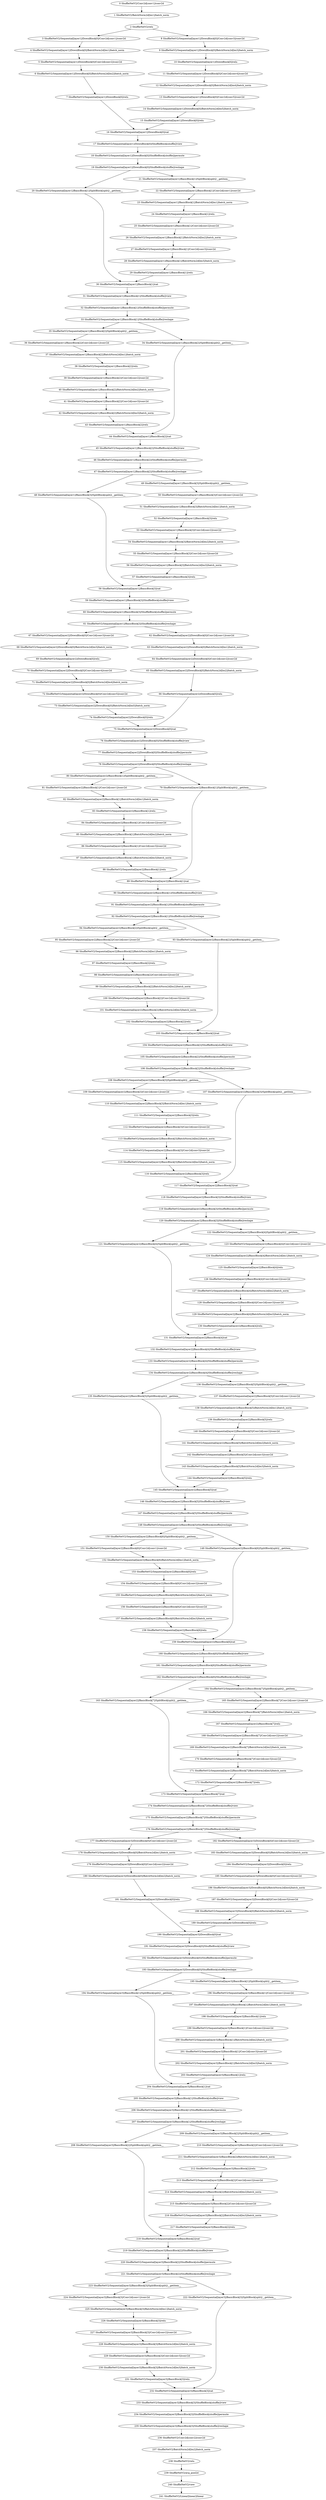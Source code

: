 strict digraph  {
"97 ShuffleNetV2/Sequential[layer2]/BasicBlock[2]/relu" [id=97, scope="ShuffleNetV2/Sequential[layer2]/BasicBlock[2]", type=relu];
"142 ShuffleNetV2/Sequential[layer2]/BasicBlock[5]/Conv2d[conv3]/conv2d" [id=142, scope="ShuffleNetV2/Sequential[layer2]/BasicBlock[5]/Conv2d[conv3]", type=conv2d];
"191 ShuffleNetV2/Sequential[layer3]/DownBlock[0]/ShuffleBlock[shuffle]/view" [id=191, scope="ShuffleNetV2/Sequential[layer3]/DownBlock[0]/ShuffleBlock[shuffle]", type=view];
"80 ShuffleNetV2/Sequential[layer2]/BasicBlock[1]/SplitBlock[split]/__getitem__" [id=80, scope="ShuffleNetV2/Sequential[layer2]/BasicBlock[1]/SplitBlock[split]", type=__getitem__];
"139 ShuffleNetV2/Sequential[layer2]/BasicBlock[5]/relu" [id=139, scope="ShuffleNetV2/Sequential[layer2]/BasicBlock[5]", type=relu];
"131 ShuffleNetV2/Sequential[layer2]/BasicBlock[4]/cat" [id=131, scope="ShuffleNetV2/Sequential[layer2]/BasicBlock[4]", type=cat];
"124 ShuffleNetV2/Sequential[layer2]/BasicBlock[4]/BatchNorm2d[bn1]/batch_norm" [id=124, scope="ShuffleNetV2/Sequential[layer2]/BasicBlock[4]/BatchNorm2d[bn1]", type=batch_norm];
"215 ShuffleNetV2/Sequential[layer3]/BasicBlock[2]/Conv2d[conv3]/conv2d" [id=215, scope="ShuffleNetV2/Sequential[layer3]/BasicBlock[2]/Conv2d[conv3]", type=conv2d];
"199 ShuffleNetV2/Sequential[layer3]/BasicBlock[1]/Conv2d[conv2]/conv2d" [id=199, scope="ShuffleNetV2/Sequential[layer3]/BasicBlock[1]/Conv2d[conv2]", type=conv2d];
"223 ShuffleNetV2/Sequential[layer3]/BasicBlock[3]/SplitBlock[split]/__getitem__" [id=223, scope="ShuffleNetV2/Sequential[layer3]/BasicBlock[3]/SplitBlock[split]", type=__getitem__];
"14 ShuffleNetV2/Sequential[layer1]/DownBlock[0]/BatchNorm2d[bn5]/batch_norm" [id=14, scope="ShuffleNetV2/Sequential[layer1]/DownBlock[0]/BatchNorm2d[bn5]", type=batch_norm];
"208 ShuffleNetV2/Sequential[layer3]/BasicBlock[2]/SplitBlock[split]/__getitem__" [id=208, scope="ShuffleNetV2/Sequential[layer3]/BasicBlock[2]/SplitBlock[split]", type=__getitem__];
"240 ShuffleNetV2/view" [id=240, scope=ShuffleNetV2, type=view];
"19 ShuffleNetV2/Sequential[layer1]/DownBlock[0]/ShuffleBlock[shuffle]/reshape" [id=19, scope="ShuffleNetV2/Sequential[layer1]/DownBlock[0]/ShuffleBlock[shuffle]", type=reshape];
"230 ShuffleNetV2/Sequential[layer3]/BasicBlock[3]/BatchNorm2d[bn3]/batch_norm" [id=230, scope="ShuffleNetV2/Sequential[layer3]/BasicBlock[3]/BatchNorm2d[bn3]", type=batch_norm];
"22 ShuffleNetV2/Sequential[layer1]/BasicBlock[1]/Conv2d[conv1]/conv2d" [id=22, scope="ShuffleNetV2/Sequential[layer1]/BasicBlock[1]/Conv2d[conv1]", type=conv2d];
"101 ShuffleNetV2/Sequential[layer2]/BasicBlock[2]/BatchNorm2d[bn3]/batch_norm" [id=101, scope="ShuffleNetV2/Sequential[layer2]/BasicBlock[2]/BatchNorm2d[bn3]", type=batch_norm];
"113 ShuffleNetV2/Sequential[layer2]/BasicBlock[3]/BatchNorm2d[bn2]/batch_norm" [id=113, scope="ShuffleNetV2/Sequential[layer2]/BasicBlock[3]/BatchNorm2d[bn2]", type=batch_norm];
"36 ShuffleNetV2/Sequential[layer1]/BasicBlock[2]/Conv2d[conv1]/conv2d" [id=36, scope="ShuffleNetV2/Sequential[layer1]/BasicBlock[2]/Conv2d[conv1]", type=conv2d];
"241 ShuffleNetV2/Linear[linear]/linear" [id=241, scope="ShuffleNetV2/Linear[linear]", type=linear];
"202 ShuffleNetV2/Sequential[layer3]/BasicBlock[1]/BatchNorm2d[bn3]/batch_norm" [id=202, scope="ShuffleNetV2/Sequential[layer3]/BasicBlock[1]/BatchNorm2d[bn3]", type=batch_norm];
"33 ShuffleNetV2/Sequential[layer1]/BasicBlock[1]/ShuffleBlock[shuffle]/reshape" [id=33, scope="ShuffleNetV2/Sequential[layer1]/BasicBlock[1]/ShuffleBlock[shuffle]", type=reshape];
"39 ShuffleNetV2/Sequential[layer1]/BasicBlock[2]/Conv2d[conv2]/conv2d" [id=39, scope="ShuffleNetV2/Sequential[layer1]/BasicBlock[2]/Conv2d[conv2]", type=conv2d];
"135 ShuffleNetV2/Sequential[layer2]/BasicBlock[5]/SplitBlock[split]/__getitem__" [id=135, scope="ShuffleNetV2/Sequential[layer2]/BasicBlock[5]/SplitBlock[split]", type=__getitem__];
"13 ShuffleNetV2/Sequential[layer1]/DownBlock[0]/Conv2d[conv5]/conv2d" [id=13, scope="ShuffleNetV2/Sequential[layer1]/DownBlock[0]/Conv2d[conv5]", type=conv2d];
"20 ShuffleNetV2/Sequential[layer1]/BasicBlock[1]/SplitBlock[split]/__getitem__" [id=20, scope="ShuffleNetV2/Sequential[layer1]/BasicBlock[1]/SplitBlock[split]", type=__getitem__];
"102 ShuffleNetV2/Sequential[layer2]/BasicBlock[2]/relu" [id=102, scope="ShuffleNetV2/Sequential[layer2]/BasicBlock[2]", type=relu];
"204 ShuffleNetV2/Sequential[layer3]/BasicBlock[1]/cat" [id=204, scope="ShuffleNetV2/Sequential[layer3]/BasicBlock[1]", type=cat];
"170 ShuffleNetV2/Sequential[layer2]/BasicBlock[7]/Conv2d[conv3]/conv2d" [id=170, scope="ShuffleNetV2/Sequential[layer2]/BasicBlock[7]/Conv2d[conv3]", type=conv2d];
"95 ShuffleNetV2/Sequential[layer2]/BasicBlock[2]/Conv2d[conv1]/conv2d" [id=95, scope="ShuffleNetV2/Sequential[layer2]/BasicBlock[2]/Conv2d[conv1]", type=conv2d];
"11 ShuffleNetV2/Sequential[layer1]/DownBlock[0]/Conv2d[conv4]/conv2d" [id=11, scope="ShuffleNetV2/Sequential[layer1]/DownBlock[0]/Conv2d[conv4]", type=conv2d];
"53 ShuffleNetV2/Sequential[layer1]/BasicBlock[3]/Conv2d[conv2]/conv2d" [id=53, scope="ShuffleNetV2/Sequential[layer1]/BasicBlock[3]/Conv2d[conv2]", type=conv2d];
"141 ShuffleNetV2/Sequential[layer2]/BasicBlock[5]/BatchNorm2d[bn2]/batch_norm" [id=141, scope="ShuffleNetV2/Sequential[layer2]/BasicBlock[5]/BatchNorm2d[bn2]", type=batch_norm];
"173 ShuffleNetV2/Sequential[layer2]/BasicBlock[7]/cat" [id=173, scope="ShuffleNetV2/Sequential[layer2]/BasicBlock[7]", type=cat];
"103 ShuffleNetV2/Sequential[layer2]/BasicBlock[2]/cat" [id=103, scope="ShuffleNetV2/Sequential[layer2]/BasicBlock[2]", type=cat];
"48 ShuffleNetV2/Sequential[layer1]/BasicBlock[3]/SplitBlock[split]/__getitem__" [id=48, scope="ShuffleNetV2/Sequential[layer1]/BasicBlock[3]/SplitBlock[split]", type=__getitem__];
"68 ShuffleNetV2/Sequential[layer2]/DownBlock[0]/BatchNorm2d[bn3]/batch_norm" [id=68, scope="ShuffleNetV2/Sequential[layer2]/DownBlock[0]/BatchNorm2d[bn3]", type=batch_norm];
"171 ShuffleNetV2/Sequential[layer2]/BasicBlock[7]/BatchNorm2d[bn3]/batch_norm" [id=171, scope="ShuffleNetV2/Sequential[layer2]/BasicBlock[7]/BatchNorm2d[bn3]", type=batch_norm];
"168 ShuffleNetV2/Sequential[layer2]/BasicBlock[7]/Conv2d[conv2]/conv2d" [id=168, scope="ShuffleNetV2/Sequential[layer2]/BasicBlock[7]/Conv2d[conv2]", type=conv2d];
"23 ShuffleNetV2/Sequential[layer1]/BasicBlock[1]/BatchNorm2d[bn1]/batch_norm" [id=23, scope="ShuffleNetV2/Sequential[layer1]/BasicBlock[1]/BatchNorm2d[bn1]", type=batch_norm];
"108 ShuffleNetV2/Sequential[layer2]/BasicBlock[3]/SplitBlock[split]/__getitem__" [id=108, scope="ShuffleNetV2/Sequential[layer2]/BasicBlock[3]/SplitBlock[split]", type=__getitem__];
"226 ShuffleNetV2/Sequential[layer3]/BasicBlock[3]/relu" [id=226, scope="ShuffleNetV2/Sequential[layer3]/BasicBlock[3]", type=relu];
"67 ShuffleNetV2/Sequential[layer2]/DownBlock[0]/Conv2d[conv3]/conv2d" [id=67, scope="ShuffleNetV2/Sequential[layer2]/DownBlock[0]/Conv2d[conv3]", type=conv2d];
"166 ShuffleNetV2/Sequential[layer2]/BasicBlock[7]/BatchNorm2d[bn1]/batch_norm" [id=166, scope="ShuffleNetV2/Sequential[layer2]/BasicBlock[7]/BatchNorm2d[bn1]", type=batch_norm];
"56 ShuffleNetV2/Sequential[layer1]/BasicBlock[3]/BatchNorm2d[bn3]/batch_norm" [id=56, scope="ShuffleNetV2/Sequential[layer1]/BasicBlock[3]/BatchNorm2d[bn3]", type=batch_norm];
"47 ShuffleNetV2/Sequential[layer1]/BasicBlock[2]/ShuffleBlock[shuffle]/reshape" [id=47, scope="ShuffleNetV2/Sequential[layer1]/BasicBlock[2]/ShuffleBlock[shuffle]", type=reshape];
"54 ShuffleNetV2/Sequential[layer1]/BasicBlock[3]/BatchNorm2d[bn2]/batch_norm" [id=54, scope="ShuffleNetV2/Sequential[layer1]/BasicBlock[3]/BatchNorm2d[bn2]", type=batch_norm];
"214 ShuffleNetV2/Sequential[layer3]/BasicBlock[2]/BatchNorm2d[bn2]/batch_norm" [id=214, scope="ShuffleNetV2/Sequential[layer3]/BasicBlock[2]/BatchNorm2d[bn2]", type=batch_norm];
"90 ShuffleNetV2/Sequential[layer2]/BasicBlock[1]/ShuffleBlock[shuffle]/view" [id=90, scope="ShuffleNetV2/Sequential[layer2]/BasicBlock[1]/ShuffleBlock[shuffle]", type=view];
"16 ShuffleNetV2/Sequential[layer1]/DownBlock[0]/cat" [id=16, scope="ShuffleNetV2/Sequential[layer1]/DownBlock[0]", type=cat];
"73 ShuffleNetV2/Sequential[layer2]/DownBlock[0]/BatchNorm2d[bn5]/batch_norm" [id=73, scope="ShuffleNetV2/Sequential[layer2]/DownBlock[0]/BatchNorm2d[bn5]", type=batch_norm];
"222 ShuffleNetV2/Sequential[layer3]/BasicBlock[3]/SplitBlock[split]/__getitem__" [id=222, scope="ShuffleNetV2/Sequential[layer3]/BasicBlock[3]/SplitBlock[split]", type=__getitem__];
"154 ShuffleNetV2/Sequential[layer2]/BasicBlock[6]/Conv2d[conv2]/conv2d" [id=154, scope="ShuffleNetV2/Sequential[layer2]/BasicBlock[6]/Conv2d[conv2]", type=conv2d];
"85 ShuffleNetV2/Sequential[layer2]/BasicBlock[1]/BatchNorm2d[bn2]/batch_norm" [id=85, scope="ShuffleNetV2/Sequential[layer2]/BasicBlock[1]/BatchNorm2d[bn2]", type=batch_norm];
"18 ShuffleNetV2/Sequential[layer1]/DownBlock[0]/ShuffleBlock[shuffle]/permute" [id=18, scope="ShuffleNetV2/Sequential[layer1]/DownBlock[0]/ShuffleBlock[shuffle]", type=permute];
"186 ShuffleNetV2/Sequential[layer3]/DownBlock[0]/BatchNorm2d[bn4]/batch_norm" [id=186, scope="ShuffleNetV2/Sequential[layer3]/DownBlock[0]/BatchNorm2d[bn4]", type=batch_norm];
"188 ShuffleNetV2/Sequential[layer3]/DownBlock[0]/BatchNorm2d[bn5]/batch_norm" [id=188, scope="ShuffleNetV2/Sequential[layer3]/DownBlock[0]/BatchNorm2d[bn5]", type=batch_norm];
"121 ShuffleNetV2/Sequential[layer2]/BasicBlock[4]/SplitBlock[split]/__getitem__" [id=121, scope="ShuffleNetV2/Sequential[layer2]/BasicBlock[4]/SplitBlock[split]", type=__getitem__];
"5 ShuffleNetV2/Sequential[layer1]/DownBlock[0]/Conv2d[conv2]/conv2d" [id=5, scope="ShuffleNetV2/Sequential[layer1]/DownBlock[0]/Conv2d[conv2]", type=conv2d];
"28 ShuffleNetV2/Sequential[layer1]/BasicBlock[1]/BatchNorm2d[bn3]/batch_norm" [id=28, scope="ShuffleNetV2/Sequential[layer1]/BasicBlock[1]/BatchNorm2d[bn3]", type=batch_norm];
"224 ShuffleNetV2/Sequential[layer3]/BasicBlock[3]/Conv2d[conv1]/conv2d" [id=224, scope="ShuffleNetV2/Sequential[layer3]/BasicBlock[3]/Conv2d[conv1]", type=conv2d];
"185 ShuffleNetV2/Sequential[layer3]/DownBlock[0]/Conv2d[conv4]/conv2d" [id=185, scope="ShuffleNetV2/Sequential[layer3]/DownBlock[0]/Conv2d[conv4]", type=conv2d];
"233 ShuffleNetV2/Sequential[layer3]/BasicBlock[3]/ShuffleBlock[shuffle]/view" [id=233, scope="ShuffleNetV2/Sequential[layer3]/BasicBlock[3]/ShuffleBlock[shuffle]", type=view];
"41 ShuffleNetV2/Sequential[layer1]/BasicBlock[2]/Conv2d[conv3]/conv2d" [id=41, scope="ShuffleNetV2/Sequential[layer1]/BasicBlock[2]/Conv2d[conv3]", type=conv2d];
"162 ShuffleNetV2/Sequential[layer2]/BasicBlock[6]/ShuffleBlock[shuffle]/reshape" [id=162, scope="ShuffleNetV2/Sequential[layer2]/BasicBlock[6]/ShuffleBlock[shuffle]", type=reshape];
"45 ShuffleNetV2/Sequential[layer1]/BasicBlock[2]/ShuffleBlock[shuffle]/view" [id=45, scope="ShuffleNetV2/Sequential[layer1]/BasicBlock[2]/ShuffleBlock[shuffle]", type=view];
"52 ShuffleNetV2/Sequential[layer1]/BasicBlock[3]/relu" [id=52, scope="ShuffleNetV2/Sequential[layer1]/BasicBlock[3]", type=relu];
"151 ShuffleNetV2/Sequential[layer2]/BasicBlock[6]/Conv2d[conv1]/conv2d" [id=151, scope="ShuffleNetV2/Sequential[layer2]/BasicBlock[6]/Conv2d[conv1]", type=conv2d];
"111 ShuffleNetV2/Sequential[layer2]/BasicBlock[3]/relu" [id=111, scope="ShuffleNetV2/Sequential[layer2]/BasicBlock[3]", type=relu];
"163 ShuffleNetV2/Sequential[layer2]/BasicBlock[7]/SplitBlock[split]/__getitem__" [id=163, scope="ShuffleNetV2/Sequential[layer2]/BasicBlock[7]/SplitBlock[split]", type=__getitem__];
"209 ShuffleNetV2/Sequential[layer3]/BasicBlock[2]/SplitBlock[split]/__getitem__" [id=209, scope="ShuffleNetV2/Sequential[layer3]/BasicBlock[2]/SplitBlock[split]", type=__getitem__];
"7 ShuffleNetV2/Sequential[layer1]/DownBlock[0]/relu" [id=7, scope="ShuffleNetV2/Sequential[layer1]/DownBlock[0]", type=relu];
"177 ShuffleNetV2/Sequential[layer3]/DownBlock[0]/Conv2d[conv1]/conv2d" [id=177, scope="ShuffleNetV2/Sequential[layer3]/DownBlock[0]/Conv2d[conv1]", type=conv2d];
"86 ShuffleNetV2/Sequential[layer2]/BasicBlock[1]/Conv2d[conv3]/conv2d" [id=86, scope="ShuffleNetV2/Sequential[layer2]/BasicBlock[1]/Conv2d[conv3]", type=conv2d];
"153 ShuffleNetV2/Sequential[layer2]/BasicBlock[6]/relu" [id=153, scope="ShuffleNetV2/Sequential[layer2]/BasicBlock[6]", type=relu];
"83 ShuffleNetV2/Sequential[layer2]/BasicBlock[1]/relu" [id=83, scope="ShuffleNetV2/Sequential[layer2]/BasicBlock[1]", type=relu];
"164 ShuffleNetV2/Sequential[layer2]/BasicBlock[7]/SplitBlock[split]/__getitem__" [id=164, scope="ShuffleNetV2/Sequential[layer2]/BasicBlock[7]/SplitBlock[split]", type=__getitem__];
"62 ShuffleNetV2/Sequential[layer2]/DownBlock[0]/Conv2d[conv1]/conv2d" [id=62, scope="ShuffleNetV2/Sequential[layer2]/DownBlock[0]/Conv2d[conv1]", type=conv2d];
"216 ShuffleNetV2/Sequential[layer3]/BasicBlock[2]/BatchNorm2d[bn3]/batch_norm" [id=216, scope="ShuffleNetV2/Sequential[layer3]/BasicBlock[2]/BatchNorm2d[bn3]", type=batch_norm];
"148 ShuffleNetV2/Sequential[layer2]/BasicBlock[5]/ShuffleBlock[shuffle]/reshape" [id=148, scope="ShuffleNetV2/Sequential[layer2]/BasicBlock[5]/ShuffleBlock[shuffle]", type=reshape];
"98 ShuffleNetV2/Sequential[layer2]/BasicBlock[2]/Conv2d[conv2]/conv2d" [id=98, scope="ShuffleNetV2/Sequential[layer2]/BasicBlock[2]/Conv2d[conv2]", type=conv2d];
"49 ShuffleNetV2/Sequential[layer1]/BasicBlock[3]/SplitBlock[split]/__getitem__" [id=49, scope="ShuffleNetV2/Sequential[layer1]/BasicBlock[3]/SplitBlock[split]", type=__getitem__];
"236 ShuffleNetV2/Conv2d[conv2]/conv2d" [id=236, scope="ShuffleNetV2/Conv2d[conv2]", type=conv2d];
"207 ShuffleNetV2/Sequential[layer3]/BasicBlock[1]/ShuffleBlock[shuffle]/reshape" [id=207, scope="ShuffleNetV2/Sequential[layer3]/BasicBlock[1]/ShuffleBlock[shuffle]", type=reshape];
"234 ShuffleNetV2/Sequential[layer3]/BasicBlock[3]/ShuffleBlock[shuffle]/permute" [id=234, scope="ShuffleNetV2/Sequential[layer3]/BasicBlock[3]/ShuffleBlock[shuffle]", type=permute];
"2 ShuffleNetV2/relu" [id=2, scope=ShuffleNetV2, type=relu];
"129 ShuffleNetV2/Sequential[layer2]/BasicBlock[4]/BatchNorm2d[bn3]/batch_norm" [id=129, scope="ShuffleNetV2/Sequential[layer2]/BasicBlock[4]/BatchNorm2d[bn3]", type=batch_norm];
"96 ShuffleNetV2/Sequential[layer2]/BasicBlock[2]/BatchNorm2d[bn1]/batch_norm" [id=96, scope="ShuffleNetV2/Sequential[layer2]/BasicBlock[2]/BatchNorm2d[bn1]", type=batch_norm];
"143 ShuffleNetV2/Sequential[layer2]/BasicBlock[5]/BatchNorm2d[bn3]/batch_norm" [id=143, scope="ShuffleNetV2/Sequential[layer2]/BasicBlock[5]/BatchNorm2d[bn3]", type=batch_norm];
"203 ShuffleNetV2/Sequential[layer3]/BasicBlock[1]/relu" [id=203, scope="ShuffleNetV2/Sequential[layer3]/BasicBlock[1]", type=relu];
"145 ShuffleNetV2/Sequential[layer2]/BasicBlock[5]/cat" [id=145, scope="ShuffleNetV2/Sequential[layer2]/BasicBlock[5]", type=cat];
"174 ShuffleNetV2/Sequential[layer2]/BasicBlock[7]/ShuffleBlock[shuffle]/view" [id=174, scope="ShuffleNetV2/Sequential[layer2]/BasicBlock[7]/ShuffleBlock[shuffle]", type=view];
"84 ShuffleNetV2/Sequential[layer2]/BasicBlock[1]/Conv2d[conv2]/conv2d" [id=84, scope="ShuffleNetV2/Sequential[layer2]/BasicBlock[1]/Conv2d[conv2]", type=conv2d];
"87 ShuffleNetV2/Sequential[layer2]/BasicBlock[1]/BatchNorm2d[bn3]/batch_norm" [id=87, scope="ShuffleNetV2/Sequential[layer2]/BasicBlock[1]/BatchNorm2d[bn3]", type=batch_norm];
"78 ShuffleNetV2/Sequential[layer2]/DownBlock[0]/ShuffleBlock[shuffle]/reshape" [id=78, scope="ShuffleNetV2/Sequential[layer2]/DownBlock[0]/ShuffleBlock[shuffle]", type=reshape];
"6 ShuffleNetV2/Sequential[layer1]/DownBlock[0]/BatchNorm2d[bn2]/batch_norm" [id=6, scope="ShuffleNetV2/Sequential[layer1]/DownBlock[0]/BatchNorm2d[bn2]", type=batch_norm];
"210 ShuffleNetV2/Sequential[layer3]/BasicBlock[2]/Conv2d[conv1]/conv2d" [id=210, scope="ShuffleNetV2/Sequential[layer3]/BasicBlock[2]/Conv2d[conv1]", type=conv2d];
"110 ShuffleNetV2/Sequential[layer2]/BasicBlock[3]/BatchNorm2d[bn1]/batch_norm" [id=110, scope="ShuffleNetV2/Sequential[layer2]/BasicBlock[3]/BatchNorm2d[bn1]", type=batch_norm];
"225 ShuffleNetV2/Sequential[layer3]/BasicBlock[3]/BatchNorm2d[bn1]/batch_norm" [id=225, scope="ShuffleNetV2/Sequential[layer3]/BasicBlock[3]/BatchNorm2d[bn1]", type=batch_norm];
"116 ShuffleNetV2/Sequential[layer2]/BasicBlock[3]/relu" [id=116, scope="ShuffleNetV2/Sequential[layer2]/BasicBlock[3]", type=relu];
"239 ShuffleNetV2/avg_pool2d" [id=239, scope=ShuffleNetV2, type=avg_pool2d];
"57 ShuffleNetV2/Sequential[layer1]/BasicBlock[3]/relu" [id=57, scope="ShuffleNetV2/Sequential[layer1]/BasicBlock[3]", type=relu];
"140 ShuffleNetV2/Sequential[layer2]/BasicBlock[5]/Conv2d[conv2]/conv2d" [id=140, scope="ShuffleNetV2/Sequential[layer2]/BasicBlock[5]/Conv2d[conv2]", type=conv2d];
"94 ShuffleNetV2/Sequential[layer2]/BasicBlock[2]/SplitBlock[split]/__getitem__" [id=94, scope="ShuffleNetV2/Sequential[layer2]/BasicBlock[2]/SplitBlock[split]", type=__getitem__];
"150 ShuffleNetV2/Sequential[layer2]/BasicBlock[6]/SplitBlock[split]/__getitem__" [id=150, scope="ShuffleNetV2/Sequential[layer2]/BasicBlock[6]/SplitBlock[split]", type=__getitem__];
"147 ShuffleNetV2/Sequential[layer2]/BasicBlock[5]/ShuffleBlock[shuffle]/permute" [id=147, scope="ShuffleNetV2/Sequential[layer2]/BasicBlock[5]/ShuffleBlock[shuffle]", type=permute];
"187 ShuffleNetV2/Sequential[layer3]/DownBlock[0]/Conv2d[conv5]/conv2d" [id=187, scope="ShuffleNetV2/Sequential[layer3]/DownBlock[0]/Conv2d[conv5]", type=conv2d];
"37 ShuffleNetV2/Sequential[layer1]/BasicBlock[2]/BatchNorm2d[bn1]/batch_norm" [id=37, scope="ShuffleNetV2/Sequential[layer1]/BasicBlock[2]/BatchNorm2d[bn1]", type=batch_norm];
"4 ShuffleNetV2/Sequential[layer1]/DownBlock[0]/BatchNorm2d[bn1]/batch_norm" [id=4, scope="ShuffleNetV2/Sequential[layer1]/DownBlock[0]/BatchNorm2d[bn1]", type=batch_norm];
"172 ShuffleNetV2/Sequential[layer2]/BasicBlock[7]/relu" [id=172, scope="ShuffleNetV2/Sequential[layer2]/BasicBlock[7]", type=relu];
"137 ShuffleNetV2/Sequential[layer2]/BasicBlock[5]/Conv2d[conv1]/conv2d" [id=137, scope="ShuffleNetV2/Sequential[layer2]/BasicBlock[5]/Conv2d[conv1]", type=conv2d];
"179 ShuffleNetV2/Sequential[layer3]/DownBlock[0]/Conv2d[conv2]/conv2d" [id=179, scope="ShuffleNetV2/Sequential[layer3]/DownBlock[0]/Conv2d[conv2]", type=conv2d];
"227 ShuffleNetV2/Sequential[layer3]/BasicBlock[3]/Conv2d[conv2]/conv2d" [id=227, scope="ShuffleNetV2/Sequential[layer3]/BasicBlock[3]/Conv2d[conv2]", type=conv2d];
"15 ShuffleNetV2/Sequential[layer1]/DownBlock[0]/relu" [id=15, scope="ShuffleNetV2/Sequential[layer1]/DownBlock[0]", type=relu];
"79 ShuffleNetV2/Sequential[layer2]/BasicBlock[1]/SplitBlock[split]/__getitem__" [id=79, scope="ShuffleNetV2/Sequential[layer2]/BasicBlock[1]/SplitBlock[split]", type=__getitem__];
"107 ShuffleNetV2/Sequential[layer2]/BasicBlock[3]/SplitBlock[split]/__getitem__" [id=107, scope="ShuffleNetV2/Sequential[layer2]/BasicBlock[3]/SplitBlock[split]", type=__getitem__];
"128 ShuffleNetV2/Sequential[layer2]/BasicBlock[4]/Conv2d[conv3]/conv2d" [id=128, scope="ShuffleNetV2/Sequential[layer2]/BasicBlock[4]/Conv2d[conv3]", type=conv2d];
"119 ShuffleNetV2/Sequential[layer2]/BasicBlock[3]/ShuffleBlock[shuffle]/permute" [id=119, scope="ShuffleNetV2/Sequential[layer2]/BasicBlock[3]/ShuffleBlock[shuffle]", type=permute];
"35 ShuffleNetV2/Sequential[layer1]/BasicBlock[2]/SplitBlock[split]/__getitem__" [id=35, scope="ShuffleNetV2/Sequential[layer1]/BasicBlock[2]/SplitBlock[split]", type=__getitem__];
"59 ShuffleNetV2/Sequential[layer1]/BasicBlock[3]/ShuffleBlock[shuffle]/view" [id=59, scope="ShuffleNetV2/Sequential[layer1]/BasicBlock[3]/ShuffleBlock[shuffle]", type=view];
"42 ShuffleNetV2/Sequential[layer1]/BasicBlock[2]/BatchNorm2d[bn3]/batch_norm" [id=42, scope="ShuffleNetV2/Sequential[layer1]/BasicBlock[2]/BatchNorm2d[bn3]", type=batch_norm];
"220 ShuffleNetV2/Sequential[layer3]/BasicBlock[2]/ShuffleBlock[shuffle]/permute" [id=220, scope="ShuffleNetV2/Sequential[layer3]/BasicBlock[2]/ShuffleBlock[shuffle]", type=permute];
"201 ShuffleNetV2/Sequential[layer3]/BasicBlock[1]/Conv2d[conv3]/conv2d" [id=201, scope="ShuffleNetV2/Sequential[layer3]/BasicBlock[1]/Conv2d[conv3]", type=conv2d];
"50 ShuffleNetV2/Sequential[layer1]/BasicBlock[3]/Conv2d[conv1]/conv2d" [id=50, scope="ShuffleNetV2/Sequential[layer1]/BasicBlock[3]/Conv2d[conv1]", type=conv2d];
"200 ShuffleNetV2/Sequential[layer3]/BasicBlock[1]/BatchNorm2d[bn2]/batch_norm" [id=200, scope="ShuffleNetV2/Sequential[layer3]/BasicBlock[1]/BatchNorm2d[bn2]", type=batch_norm];
"81 ShuffleNetV2/Sequential[layer2]/BasicBlock[1]/Conv2d[conv1]/conv2d" [id=81, scope="ShuffleNetV2/Sequential[layer2]/BasicBlock[1]/Conv2d[conv1]", type=conv2d];
"40 ShuffleNetV2/Sequential[layer1]/BasicBlock[2]/BatchNorm2d[bn2]/batch_norm" [id=40, scope="ShuffleNetV2/Sequential[layer1]/BasicBlock[2]/BatchNorm2d[bn2]", type=batch_norm];
"123 ShuffleNetV2/Sequential[layer2]/BasicBlock[4]/Conv2d[conv1]/conv2d" [id=123, scope="ShuffleNetV2/Sequential[layer2]/BasicBlock[4]/Conv2d[conv1]", type=conv2d];
"120 ShuffleNetV2/Sequential[layer2]/BasicBlock[3]/ShuffleBlock[shuffle]/reshape" [id=120, scope="ShuffleNetV2/Sequential[layer2]/BasicBlock[3]/ShuffleBlock[shuffle]", type=reshape];
"51 ShuffleNetV2/Sequential[layer1]/BasicBlock[3]/BatchNorm2d[bn1]/batch_norm" [id=51, scope="ShuffleNetV2/Sequential[layer1]/BasicBlock[3]/BatchNorm2d[bn1]", type=batch_norm];
"206 ShuffleNetV2/Sequential[layer3]/BasicBlock[1]/ShuffleBlock[shuffle]/permute" [id=206, scope="ShuffleNetV2/Sequential[layer3]/BasicBlock[1]/ShuffleBlock[shuffle]", type=permute];
"132 ShuffleNetV2/Sequential[layer2]/BasicBlock[4]/ShuffleBlock[shuffle]/view" [id=132, scope="ShuffleNetV2/Sequential[layer2]/BasicBlock[4]/ShuffleBlock[shuffle]", type=view];
"212 ShuffleNetV2/Sequential[layer3]/BasicBlock[2]/relu" [id=212, scope="ShuffleNetV2/Sequential[layer3]/BasicBlock[2]", type=relu];
"3 ShuffleNetV2/Sequential[layer1]/DownBlock[0]/Conv2d[conv1]/conv2d" [id=3, scope="ShuffleNetV2/Sequential[layer1]/DownBlock[0]/Conv2d[conv1]", type=conv2d];
"93 ShuffleNetV2/Sequential[layer2]/BasicBlock[2]/SplitBlock[split]/__getitem__" [id=93, scope="ShuffleNetV2/Sequential[layer2]/BasicBlock[2]/SplitBlock[split]", type=__getitem__];
"190 ShuffleNetV2/Sequential[layer3]/DownBlock[0]/cat" [id=190, scope="ShuffleNetV2/Sequential[layer3]/DownBlock[0]", type=cat];
"156 ShuffleNetV2/Sequential[layer2]/BasicBlock[6]/Conv2d[conv3]/conv2d" [id=156, scope="ShuffleNetV2/Sequential[layer2]/BasicBlock[6]/Conv2d[conv3]", type=conv2d];
"61 ShuffleNetV2/Sequential[layer1]/BasicBlock[3]/ShuffleBlock[shuffle]/reshape" [id=61, scope="ShuffleNetV2/Sequential[layer1]/BasicBlock[3]/ShuffleBlock[shuffle]", type=reshape];
"122 ShuffleNetV2/Sequential[layer2]/BasicBlock[4]/SplitBlock[split]/__getitem__" [id=122, scope="ShuffleNetV2/Sequential[layer2]/BasicBlock[4]/SplitBlock[split]", type=__getitem__];
"88 ShuffleNetV2/Sequential[layer2]/BasicBlock[1]/relu" [id=88, scope="ShuffleNetV2/Sequential[layer2]/BasicBlock[1]", type=relu];
"189 ShuffleNetV2/Sequential[layer3]/DownBlock[0]/relu" [id=189, scope="ShuffleNetV2/Sequential[layer3]/DownBlock[0]", type=relu];
"17 ShuffleNetV2/Sequential[layer1]/DownBlock[0]/ShuffleBlock[shuffle]/view" [id=17, scope="ShuffleNetV2/Sequential[layer1]/DownBlock[0]/ShuffleBlock[shuffle]", type=view];
"159 ShuffleNetV2/Sequential[layer2]/BasicBlock[6]/cat" [id=159, scope="ShuffleNetV2/Sequential[layer2]/BasicBlock[6]", type=cat];
"77 ShuffleNetV2/Sequential[layer2]/DownBlock[0]/ShuffleBlock[shuffle]/permute" [id=77, scope="ShuffleNetV2/Sequential[layer2]/DownBlock[0]/ShuffleBlock[shuffle]", type=permute];
"114 ShuffleNetV2/Sequential[layer2]/BasicBlock[3]/Conv2d[conv3]/conv2d" [id=114, scope="ShuffleNetV2/Sequential[layer2]/BasicBlock[3]/Conv2d[conv3]", type=conv2d];
"152 ShuffleNetV2/Sequential[layer2]/BasicBlock[6]/BatchNorm2d[bn1]/batch_norm" [id=152, scope="ShuffleNetV2/Sequential[layer2]/BasicBlock[6]/BatchNorm2d[bn1]", type=batch_norm];
"60 ShuffleNetV2/Sequential[layer1]/BasicBlock[3]/ShuffleBlock[shuffle]/permute" [id=60, scope="ShuffleNetV2/Sequential[layer1]/BasicBlock[3]/ShuffleBlock[shuffle]", type=permute];
"183 ShuffleNetV2/Sequential[layer3]/DownBlock[0]/BatchNorm2d[bn3]/batch_norm" [id=183, scope="ShuffleNetV2/Sequential[layer3]/DownBlock[0]/BatchNorm2d[bn3]", type=batch_norm];
"55 ShuffleNetV2/Sequential[layer1]/BasicBlock[3]/Conv2d[conv3]/conv2d" [id=55, scope="ShuffleNetV2/Sequential[layer1]/BasicBlock[3]/Conv2d[conv3]", type=conv2d];
"38 ShuffleNetV2/Sequential[layer1]/BasicBlock[2]/relu" [id=38, scope="ShuffleNetV2/Sequential[layer1]/BasicBlock[2]", type=relu];
"112 ShuffleNetV2/Sequential[layer2]/BasicBlock[3]/Conv2d[conv2]/conv2d" [id=112, scope="ShuffleNetV2/Sequential[layer2]/BasicBlock[3]/Conv2d[conv2]", type=conv2d];
"26 ShuffleNetV2/Sequential[layer1]/BasicBlock[1]/BatchNorm2d[bn2]/batch_norm" [id=26, scope="ShuffleNetV2/Sequential[layer1]/BasicBlock[1]/BatchNorm2d[bn2]", type=batch_norm];
"180 ShuffleNetV2/Sequential[layer3]/DownBlock[0]/BatchNorm2d[bn2]/batch_norm" [id=180, scope="ShuffleNetV2/Sequential[layer3]/DownBlock[0]/BatchNorm2d[bn2]", type=batch_norm];
"31 ShuffleNetV2/Sequential[layer1]/BasicBlock[1]/ShuffleBlock[shuffle]/view" [id=31, scope="ShuffleNetV2/Sequential[layer1]/BasicBlock[1]/ShuffleBlock[shuffle]", type=view];
"104 ShuffleNetV2/Sequential[layer2]/BasicBlock[2]/ShuffleBlock[shuffle]/view" [id=104, scope="ShuffleNetV2/Sequential[layer2]/BasicBlock[2]/ShuffleBlock[shuffle]", type=view];
"205 ShuffleNetV2/Sequential[layer3]/BasicBlock[1]/ShuffleBlock[shuffle]/view" [id=205, scope="ShuffleNetV2/Sequential[layer3]/BasicBlock[1]/ShuffleBlock[shuffle]", type=view];
"30 ShuffleNetV2/Sequential[layer1]/BasicBlock[1]/cat" [id=30, scope="ShuffleNetV2/Sequential[layer1]/BasicBlock[1]", type=cat];
"178 ShuffleNetV2/Sequential[layer3]/DownBlock[0]/BatchNorm2d[bn1]/batch_norm" [id=178, scope="ShuffleNetV2/Sequential[layer3]/DownBlock[0]/BatchNorm2d[bn1]", type=batch_norm];
"9 ShuffleNetV2/Sequential[layer1]/DownBlock[0]/BatchNorm2d[bn3]/batch_norm" [id=9, scope="ShuffleNetV2/Sequential[layer1]/DownBlock[0]/BatchNorm2d[bn3]", type=batch_norm];
"74 ShuffleNetV2/Sequential[layer2]/DownBlock[0]/relu" [id=74, scope="ShuffleNetV2/Sequential[layer2]/DownBlock[0]", type=relu];
"72 ShuffleNetV2/Sequential[layer2]/DownBlock[0]/Conv2d[conv5]/conv2d" [id=72, scope="ShuffleNetV2/Sequential[layer2]/DownBlock[0]/Conv2d[conv5]", type=conv2d];
"182 ShuffleNetV2/Sequential[layer3]/DownBlock[0]/Conv2d[conv3]/conv2d" [id=182, scope="ShuffleNetV2/Sequential[layer3]/DownBlock[0]/Conv2d[conv3]", type=conv2d];
"69 ShuffleNetV2/Sequential[layer2]/DownBlock[0]/relu" [id=69, scope="ShuffleNetV2/Sequential[layer2]/DownBlock[0]", type=relu];
"58 ShuffleNetV2/Sequential[layer1]/BasicBlock[3]/cat" [id=58, scope="ShuffleNetV2/Sequential[layer1]/BasicBlock[3]", type=cat];
"126 ShuffleNetV2/Sequential[layer2]/BasicBlock[4]/Conv2d[conv2]/conv2d" [id=126, scope="ShuffleNetV2/Sequential[layer2]/BasicBlock[4]/Conv2d[conv2]", type=conv2d];
"24 ShuffleNetV2/Sequential[layer1]/BasicBlock[1]/relu" [id=24, scope="ShuffleNetV2/Sequential[layer1]/BasicBlock[1]", type=relu];
"106 ShuffleNetV2/Sequential[layer2]/BasicBlock[2]/ShuffleBlock[shuffle]/reshape" [id=106, scope="ShuffleNetV2/Sequential[layer2]/BasicBlock[2]/ShuffleBlock[shuffle]", type=reshape];
"133 ShuffleNetV2/Sequential[layer2]/BasicBlock[4]/ShuffleBlock[shuffle]/permute" [id=133, scope="ShuffleNetV2/Sequential[layer2]/BasicBlock[4]/ShuffleBlock[shuffle]", type=permute];
"165 ShuffleNetV2/Sequential[layer2]/BasicBlock[7]/Conv2d[conv1]/conv2d" [id=165, scope="ShuffleNetV2/Sequential[layer2]/BasicBlock[7]/Conv2d[conv1]", type=conv2d];
"46 ShuffleNetV2/Sequential[layer1]/BasicBlock[2]/ShuffleBlock[shuffle]/permute" [id=46, scope="ShuffleNetV2/Sequential[layer1]/BasicBlock[2]/ShuffleBlock[shuffle]", type=permute];
"229 ShuffleNetV2/Sequential[layer3]/BasicBlock[3]/Conv2d[conv3]/conv2d" [id=229, scope="ShuffleNetV2/Sequential[layer3]/BasicBlock[3]/Conv2d[conv3]", type=conv2d];
"8 ShuffleNetV2/Sequential[layer1]/DownBlock[0]/Conv2d[conv3]/conv2d" [id=8, scope="ShuffleNetV2/Sequential[layer1]/DownBlock[0]/Conv2d[conv3]", type=conv2d];
"64 ShuffleNetV2/Sequential[layer2]/DownBlock[0]/Conv2d[conv2]/conv2d" [id=64, scope="ShuffleNetV2/Sequential[layer2]/DownBlock[0]/Conv2d[conv2]", type=conv2d];
"175 ShuffleNetV2/Sequential[layer2]/BasicBlock[7]/ShuffleBlock[shuffle]/permute" [id=175, scope="ShuffleNetV2/Sequential[layer2]/BasicBlock[7]/ShuffleBlock[shuffle]", type=permute];
"105 ShuffleNetV2/Sequential[layer2]/BasicBlock[2]/ShuffleBlock[shuffle]/permute" [id=105, scope="ShuffleNetV2/Sequential[layer2]/BasicBlock[2]/ShuffleBlock[shuffle]", type=permute];
"32 ShuffleNetV2/Sequential[layer1]/BasicBlock[1]/ShuffleBlock[shuffle]/permute" [id=32, scope="ShuffleNetV2/Sequential[layer1]/BasicBlock[1]/ShuffleBlock[shuffle]", type=permute];
"138 ShuffleNetV2/Sequential[layer2]/BasicBlock[5]/BatchNorm2d[bn1]/batch_norm" [id=138, scope="ShuffleNetV2/Sequential[layer2]/BasicBlock[5]/BatchNorm2d[bn1]", type=batch_norm];
"1 ShuffleNetV2/BatchNorm2d[bn1]/batch_norm" [id=1, scope="ShuffleNetV2/BatchNorm2d[bn1]", type=batch_norm];
"213 ShuffleNetV2/Sequential[layer3]/BasicBlock[2]/Conv2d[conv2]/conv2d" [id=213, scope="ShuffleNetV2/Sequential[layer3]/BasicBlock[2]/Conv2d[conv2]", type=conv2d];
"211 ShuffleNetV2/Sequential[layer3]/BasicBlock[2]/BatchNorm2d[bn1]/batch_norm" [id=211, scope="ShuffleNetV2/Sequential[layer3]/BasicBlock[2]/BatchNorm2d[bn1]", type=batch_norm];
"217 ShuffleNetV2/Sequential[layer3]/BasicBlock[2]/relu" [id=217, scope="ShuffleNetV2/Sequential[layer3]/BasicBlock[2]", type=relu];
"118 ShuffleNetV2/Sequential[layer2]/BasicBlock[3]/ShuffleBlock[shuffle]/view" [id=118, scope="ShuffleNetV2/Sequential[layer2]/BasicBlock[3]/ShuffleBlock[shuffle]", type=view];
"70 ShuffleNetV2/Sequential[layer2]/DownBlock[0]/Conv2d[conv4]/conv2d" [id=70, scope="ShuffleNetV2/Sequential[layer2]/DownBlock[0]/Conv2d[conv4]", type=conv2d];
"158 ShuffleNetV2/Sequential[layer2]/BasicBlock[6]/relu" [id=158, scope="ShuffleNetV2/Sequential[layer2]/BasicBlock[6]", type=relu];
"65 ShuffleNetV2/Sequential[layer2]/DownBlock[0]/BatchNorm2d[bn2]/batch_norm" [id=65, scope="ShuffleNetV2/Sequential[layer2]/DownBlock[0]/BatchNorm2d[bn2]", type=batch_norm];
"130 ShuffleNetV2/Sequential[layer2]/BasicBlock[4]/relu" [id=130, scope="ShuffleNetV2/Sequential[layer2]/BasicBlock[4]", type=relu];
"146 ShuffleNetV2/Sequential[layer2]/BasicBlock[5]/ShuffleBlock[shuffle]/view" [id=146, scope="ShuffleNetV2/Sequential[layer2]/BasicBlock[5]/ShuffleBlock[shuffle]", type=view];
"235 ShuffleNetV2/Sequential[layer3]/BasicBlock[3]/ShuffleBlock[shuffle]/reshape" [id=235, scope="ShuffleNetV2/Sequential[layer3]/BasicBlock[3]/ShuffleBlock[shuffle]", type=reshape];
"92 ShuffleNetV2/Sequential[layer2]/BasicBlock[1]/ShuffleBlock[shuffle]/reshape" [id=92, scope="ShuffleNetV2/Sequential[layer2]/BasicBlock[1]/ShuffleBlock[shuffle]", type=reshape];
"125 ShuffleNetV2/Sequential[layer2]/BasicBlock[4]/relu" [id=125, scope="ShuffleNetV2/Sequential[layer2]/BasicBlock[4]", type=relu];
"157 ShuffleNetV2/Sequential[layer2]/BasicBlock[6]/BatchNorm2d[bn3]/batch_norm" [id=157, scope="ShuffleNetV2/Sequential[layer2]/BasicBlock[6]/BatchNorm2d[bn3]", type=batch_norm];
"91 ShuffleNetV2/Sequential[layer2]/BasicBlock[1]/ShuffleBlock[shuffle]/permute" [id=91, scope="ShuffleNetV2/Sequential[layer2]/BasicBlock[1]/ShuffleBlock[shuffle]", type=permute];
"71 ShuffleNetV2/Sequential[layer2]/DownBlock[0]/BatchNorm2d[bn4]/batch_norm" [id=71, scope="ShuffleNetV2/Sequential[layer2]/DownBlock[0]/BatchNorm2d[bn4]", type=batch_norm];
"169 ShuffleNetV2/Sequential[layer2]/BasicBlock[7]/BatchNorm2d[bn2]/batch_norm" [id=169, scope="ShuffleNetV2/Sequential[layer2]/BasicBlock[7]/BatchNorm2d[bn2]", type=batch_norm];
"75 ShuffleNetV2/Sequential[layer2]/DownBlock[0]/cat" [id=75, scope="ShuffleNetV2/Sequential[layer2]/DownBlock[0]", type=cat];
"149 ShuffleNetV2/Sequential[layer2]/BasicBlock[6]/SplitBlock[split]/__getitem__" [id=149, scope="ShuffleNetV2/Sequential[layer2]/BasicBlock[6]/SplitBlock[split]", type=__getitem__];
"197 ShuffleNetV2/Sequential[layer3]/BasicBlock[1]/BatchNorm2d[bn1]/batch_norm" [id=197, scope="ShuffleNetV2/Sequential[layer3]/BasicBlock[1]/BatchNorm2d[bn1]", type=batch_norm];
"117 ShuffleNetV2/Sequential[layer2]/BasicBlock[3]/cat" [id=117, scope="ShuffleNetV2/Sequential[layer2]/BasicBlock[3]", type=cat];
"115 ShuffleNetV2/Sequential[layer2]/BasicBlock[3]/BatchNorm2d[bn3]/batch_norm" [id=115, scope="ShuffleNetV2/Sequential[layer2]/BasicBlock[3]/BatchNorm2d[bn3]", type=batch_norm];
"160 ShuffleNetV2/Sequential[layer2]/BasicBlock[6]/ShuffleBlock[shuffle]/view" [id=160, scope="ShuffleNetV2/Sequential[layer2]/BasicBlock[6]/ShuffleBlock[shuffle]", type=view];
"89 ShuffleNetV2/Sequential[layer2]/BasicBlock[1]/cat" [id=89, scope="ShuffleNetV2/Sequential[layer2]/BasicBlock[1]", type=cat];
"218 ShuffleNetV2/Sequential[layer3]/BasicBlock[2]/cat" [id=218, scope="ShuffleNetV2/Sequential[layer3]/BasicBlock[2]", type=cat];
"167 ShuffleNetV2/Sequential[layer2]/BasicBlock[7]/relu" [id=167, scope="ShuffleNetV2/Sequential[layer2]/BasicBlock[7]", type=relu];
"21 ShuffleNetV2/Sequential[layer1]/BasicBlock[1]/SplitBlock[split]/__getitem__" [id=21, scope="ShuffleNetV2/Sequential[layer1]/BasicBlock[1]/SplitBlock[split]", type=__getitem__];
"44 ShuffleNetV2/Sequential[layer1]/BasicBlock[2]/cat" [id=44, scope="ShuffleNetV2/Sequential[layer1]/BasicBlock[2]", type=cat];
"161 ShuffleNetV2/Sequential[layer2]/BasicBlock[6]/ShuffleBlock[shuffle]/permute" [id=161, scope="ShuffleNetV2/Sequential[layer2]/BasicBlock[6]/ShuffleBlock[shuffle]", type=permute];
"196 ShuffleNetV2/Sequential[layer3]/BasicBlock[1]/Conv2d[conv1]/conv2d" [id=196, scope="ShuffleNetV2/Sequential[layer3]/BasicBlock[1]/Conv2d[conv1]", type=conv2d];
"194 ShuffleNetV2/Sequential[layer3]/BasicBlock[1]/SplitBlock[split]/__getitem__" [id=194, scope="ShuffleNetV2/Sequential[layer3]/BasicBlock[1]/SplitBlock[split]", type=__getitem__];
"228 ShuffleNetV2/Sequential[layer3]/BasicBlock[3]/BatchNorm2d[bn2]/batch_norm" [id=228, scope="ShuffleNetV2/Sequential[layer3]/BasicBlock[3]/BatchNorm2d[bn2]", type=batch_norm];
"231 ShuffleNetV2/Sequential[layer3]/BasicBlock[3]/relu" [id=231, scope="ShuffleNetV2/Sequential[layer3]/BasicBlock[3]", type=relu];
"63 ShuffleNetV2/Sequential[layer2]/DownBlock[0]/BatchNorm2d[bn1]/batch_norm" [id=63, scope="ShuffleNetV2/Sequential[layer2]/DownBlock[0]/BatchNorm2d[bn1]", type=batch_norm];
"10 ShuffleNetV2/Sequential[layer1]/DownBlock[0]/relu" [id=10, scope="ShuffleNetV2/Sequential[layer1]/DownBlock[0]", type=relu];
"144 ShuffleNetV2/Sequential[layer2]/BasicBlock[5]/relu" [id=144, scope="ShuffleNetV2/Sequential[layer2]/BasicBlock[5]", type=relu];
"237 ShuffleNetV2/BatchNorm2d[bn2]/batch_norm" [id=237, scope="ShuffleNetV2/BatchNorm2d[bn2]", type=batch_norm];
"29 ShuffleNetV2/Sequential[layer1]/BasicBlock[1]/relu" [id=29, scope="ShuffleNetV2/Sequential[layer1]/BasicBlock[1]", type=relu];
"25 ShuffleNetV2/Sequential[layer1]/BasicBlock[1]/Conv2d[conv2]/conv2d" [id=25, scope="ShuffleNetV2/Sequential[layer1]/BasicBlock[1]/Conv2d[conv2]", type=conv2d];
"127 ShuffleNetV2/Sequential[layer2]/BasicBlock[4]/BatchNorm2d[bn2]/batch_norm" [id=127, scope="ShuffleNetV2/Sequential[layer2]/BasicBlock[4]/BatchNorm2d[bn2]", type=batch_norm];
"155 ShuffleNetV2/Sequential[layer2]/BasicBlock[6]/BatchNorm2d[bn2]/batch_norm" [id=155, scope="ShuffleNetV2/Sequential[layer2]/BasicBlock[6]/BatchNorm2d[bn2]", type=batch_norm];
"76 ShuffleNetV2/Sequential[layer2]/DownBlock[0]/ShuffleBlock[shuffle]/view" [id=76, scope="ShuffleNetV2/Sequential[layer2]/DownBlock[0]/ShuffleBlock[shuffle]", type=view];
"221 ShuffleNetV2/Sequential[layer3]/BasicBlock[2]/ShuffleBlock[shuffle]/reshape" [id=221, scope="ShuffleNetV2/Sequential[layer3]/BasicBlock[2]/ShuffleBlock[shuffle]", type=reshape];
"184 ShuffleNetV2/Sequential[layer3]/DownBlock[0]/relu" [id=184, scope="ShuffleNetV2/Sequential[layer3]/DownBlock[0]", type=relu];
"43 ShuffleNetV2/Sequential[layer1]/BasicBlock[2]/relu" [id=43, scope="ShuffleNetV2/Sequential[layer1]/BasicBlock[2]", type=relu];
"12 ShuffleNetV2/Sequential[layer1]/DownBlock[0]/BatchNorm2d[bn4]/batch_norm" [id=12, scope="ShuffleNetV2/Sequential[layer1]/DownBlock[0]/BatchNorm2d[bn4]", type=batch_norm];
"195 ShuffleNetV2/Sequential[layer3]/BasicBlock[1]/SplitBlock[split]/__getitem__" [id=195, scope="ShuffleNetV2/Sequential[layer3]/BasicBlock[1]/SplitBlock[split]", type=__getitem__];
"66 ShuffleNetV2/Sequential[layer2]/DownBlock[0]/relu" [id=66, scope="ShuffleNetV2/Sequential[layer2]/DownBlock[0]", type=relu];
"27 ShuffleNetV2/Sequential[layer1]/BasicBlock[1]/Conv2d[conv3]/conv2d" [id=27, scope="ShuffleNetV2/Sequential[layer1]/BasicBlock[1]/Conv2d[conv3]", type=conv2d];
"82 ShuffleNetV2/Sequential[layer2]/BasicBlock[1]/BatchNorm2d[bn1]/batch_norm" [id=82, scope="ShuffleNetV2/Sequential[layer2]/BasicBlock[1]/BatchNorm2d[bn1]", type=batch_norm];
"192 ShuffleNetV2/Sequential[layer3]/DownBlock[0]/ShuffleBlock[shuffle]/permute" [id=192, scope="ShuffleNetV2/Sequential[layer3]/DownBlock[0]/ShuffleBlock[shuffle]", type=permute];
"176 ShuffleNetV2/Sequential[layer2]/BasicBlock[7]/ShuffleBlock[shuffle]/reshape" [id=176, scope="ShuffleNetV2/Sequential[layer2]/BasicBlock[7]/ShuffleBlock[shuffle]", type=reshape];
"181 ShuffleNetV2/Sequential[layer3]/DownBlock[0]/relu" [id=181, scope="ShuffleNetV2/Sequential[layer3]/DownBlock[0]", type=relu];
"34 ShuffleNetV2/Sequential[layer1]/BasicBlock[2]/SplitBlock[split]/__getitem__" [id=34, scope="ShuffleNetV2/Sequential[layer1]/BasicBlock[2]/SplitBlock[split]", type=__getitem__];
"99 ShuffleNetV2/Sequential[layer2]/BasicBlock[2]/BatchNorm2d[bn2]/batch_norm" [id=99, scope="ShuffleNetV2/Sequential[layer2]/BasicBlock[2]/BatchNorm2d[bn2]", type=batch_norm];
"100 ShuffleNetV2/Sequential[layer2]/BasicBlock[2]/Conv2d[conv3]/conv2d" [id=100, scope="ShuffleNetV2/Sequential[layer2]/BasicBlock[2]/Conv2d[conv3]", type=conv2d];
"193 ShuffleNetV2/Sequential[layer3]/DownBlock[0]/ShuffleBlock[shuffle]/reshape" [id=193, scope="ShuffleNetV2/Sequential[layer3]/DownBlock[0]/ShuffleBlock[shuffle]", type=reshape];
"134 ShuffleNetV2/Sequential[layer2]/BasicBlock[4]/ShuffleBlock[shuffle]/reshape" [id=134, scope="ShuffleNetV2/Sequential[layer2]/BasicBlock[4]/ShuffleBlock[shuffle]", type=reshape];
"136 ShuffleNetV2/Sequential[layer2]/BasicBlock[5]/SplitBlock[split]/__getitem__" [id=136, scope="ShuffleNetV2/Sequential[layer2]/BasicBlock[5]/SplitBlock[split]", type=__getitem__];
"0 ShuffleNetV2/Conv2d[conv1]/conv2d" [id=0, scope="ShuffleNetV2/Conv2d[conv1]", type=conv2d];
"109 ShuffleNetV2/Sequential[layer2]/BasicBlock[3]/Conv2d[conv1]/conv2d" [id=109, scope="ShuffleNetV2/Sequential[layer2]/BasicBlock[3]/Conv2d[conv1]", type=conv2d];
"198 ShuffleNetV2/Sequential[layer3]/BasicBlock[1]/relu" [id=198, scope="ShuffleNetV2/Sequential[layer3]/BasicBlock[1]", type=relu];
"232 ShuffleNetV2/Sequential[layer3]/BasicBlock[3]/cat" [id=232, scope="ShuffleNetV2/Sequential[layer3]/BasicBlock[3]", type=cat];
"219 ShuffleNetV2/Sequential[layer3]/BasicBlock[2]/ShuffleBlock[shuffle]/view" [id=219, scope="ShuffleNetV2/Sequential[layer3]/BasicBlock[2]/ShuffleBlock[shuffle]", type=view];
"238 ShuffleNetV2/relu" [id=238, scope=ShuffleNetV2, type=relu];
"97 ShuffleNetV2/Sequential[layer2]/BasicBlock[2]/relu" -> "98 ShuffleNetV2/Sequential[layer2]/BasicBlock[2]/Conv2d[conv2]/conv2d";
"142 ShuffleNetV2/Sequential[layer2]/BasicBlock[5]/Conv2d[conv3]/conv2d" -> "143 ShuffleNetV2/Sequential[layer2]/BasicBlock[5]/BatchNorm2d[bn3]/batch_norm";
"191 ShuffleNetV2/Sequential[layer3]/DownBlock[0]/ShuffleBlock[shuffle]/view" -> "192 ShuffleNetV2/Sequential[layer3]/DownBlock[0]/ShuffleBlock[shuffle]/permute";
"80 ShuffleNetV2/Sequential[layer2]/BasicBlock[1]/SplitBlock[split]/__getitem__" -> "81 ShuffleNetV2/Sequential[layer2]/BasicBlock[1]/Conv2d[conv1]/conv2d";
"139 ShuffleNetV2/Sequential[layer2]/BasicBlock[5]/relu" -> "140 ShuffleNetV2/Sequential[layer2]/BasicBlock[5]/Conv2d[conv2]/conv2d";
"131 ShuffleNetV2/Sequential[layer2]/BasicBlock[4]/cat" -> "132 ShuffleNetV2/Sequential[layer2]/BasicBlock[4]/ShuffleBlock[shuffle]/view";
"124 ShuffleNetV2/Sequential[layer2]/BasicBlock[4]/BatchNorm2d[bn1]/batch_norm" -> "125 ShuffleNetV2/Sequential[layer2]/BasicBlock[4]/relu";
"215 ShuffleNetV2/Sequential[layer3]/BasicBlock[2]/Conv2d[conv3]/conv2d" -> "216 ShuffleNetV2/Sequential[layer3]/BasicBlock[2]/BatchNorm2d[bn3]/batch_norm";
"199 ShuffleNetV2/Sequential[layer3]/BasicBlock[1]/Conv2d[conv2]/conv2d" -> "200 ShuffleNetV2/Sequential[layer3]/BasicBlock[1]/BatchNorm2d[bn2]/batch_norm";
"223 ShuffleNetV2/Sequential[layer3]/BasicBlock[3]/SplitBlock[split]/__getitem__" -> "224 ShuffleNetV2/Sequential[layer3]/BasicBlock[3]/Conv2d[conv1]/conv2d";
"14 ShuffleNetV2/Sequential[layer1]/DownBlock[0]/BatchNorm2d[bn5]/batch_norm" -> "15 ShuffleNetV2/Sequential[layer1]/DownBlock[0]/relu";
"208 ShuffleNetV2/Sequential[layer3]/BasicBlock[2]/SplitBlock[split]/__getitem__" -> "218 ShuffleNetV2/Sequential[layer3]/BasicBlock[2]/cat";
"240 ShuffleNetV2/view" -> "241 ShuffleNetV2/Linear[linear]/linear";
"19 ShuffleNetV2/Sequential[layer1]/DownBlock[0]/ShuffleBlock[shuffle]/reshape" -> "21 ShuffleNetV2/Sequential[layer1]/BasicBlock[1]/SplitBlock[split]/__getitem__";
"19 ShuffleNetV2/Sequential[layer1]/DownBlock[0]/ShuffleBlock[shuffle]/reshape" -> "20 ShuffleNetV2/Sequential[layer1]/BasicBlock[1]/SplitBlock[split]/__getitem__";
"230 ShuffleNetV2/Sequential[layer3]/BasicBlock[3]/BatchNorm2d[bn3]/batch_norm" -> "231 ShuffleNetV2/Sequential[layer3]/BasicBlock[3]/relu";
"22 ShuffleNetV2/Sequential[layer1]/BasicBlock[1]/Conv2d[conv1]/conv2d" -> "23 ShuffleNetV2/Sequential[layer1]/BasicBlock[1]/BatchNorm2d[bn1]/batch_norm";
"101 ShuffleNetV2/Sequential[layer2]/BasicBlock[2]/BatchNorm2d[bn3]/batch_norm" -> "102 ShuffleNetV2/Sequential[layer2]/BasicBlock[2]/relu";
"113 ShuffleNetV2/Sequential[layer2]/BasicBlock[3]/BatchNorm2d[bn2]/batch_norm" -> "114 ShuffleNetV2/Sequential[layer2]/BasicBlock[3]/Conv2d[conv3]/conv2d";
"36 ShuffleNetV2/Sequential[layer1]/BasicBlock[2]/Conv2d[conv1]/conv2d" -> "37 ShuffleNetV2/Sequential[layer1]/BasicBlock[2]/BatchNorm2d[bn1]/batch_norm";
"202 ShuffleNetV2/Sequential[layer3]/BasicBlock[1]/BatchNorm2d[bn3]/batch_norm" -> "203 ShuffleNetV2/Sequential[layer3]/BasicBlock[1]/relu";
"33 ShuffleNetV2/Sequential[layer1]/BasicBlock[1]/ShuffleBlock[shuffle]/reshape" -> "34 ShuffleNetV2/Sequential[layer1]/BasicBlock[2]/SplitBlock[split]/__getitem__";
"33 ShuffleNetV2/Sequential[layer1]/BasicBlock[1]/ShuffleBlock[shuffle]/reshape" -> "35 ShuffleNetV2/Sequential[layer1]/BasicBlock[2]/SplitBlock[split]/__getitem__";
"39 ShuffleNetV2/Sequential[layer1]/BasicBlock[2]/Conv2d[conv2]/conv2d" -> "40 ShuffleNetV2/Sequential[layer1]/BasicBlock[2]/BatchNorm2d[bn2]/batch_norm";
"135 ShuffleNetV2/Sequential[layer2]/BasicBlock[5]/SplitBlock[split]/__getitem__" -> "145 ShuffleNetV2/Sequential[layer2]/BasicBlock[5]/cat";
"13 ShuffleNetV2/Sequential[layer1]/DownBlock[0]/Conv2d[conv5]/conv2d" -> "14 ShuffleNetV2/Sequential[layer1]/DownBlock[0]/BatchNorm2d[bn5]/batch_norm";
"20 ShuffleNetV2/Sequential[layer1]/BasicBlock[1]/SplitBlock[split]/__getitem__" -> "30 ShuffleNetV2/Sequential[layer1]/BasicBlock[1]/cat";
"102 ShuffleNetV2/Sequential[layer2]/BasicBlock[2]/relu" -> "103 ShuffleNetV2/Sequential[layer2]/BasicBlock[2]/cat";
"204 ShuffleNetV2/Sequential[layer3]/BasicBlock[1]/cat" -> "205 ShuffleNetV2/Sequential[layer3]/BasicBlock[1]/ShuffleBlock[shuffle]/view";
"170 ShuffleNetV2/Sequential[layer2]/BasicBlock[7]/Conv2d[conv3]/conv2d" -> "171 ShuffleNetV2/Sequential[layer2]/BasicBlock[7]/BatchNorm2d[bn3]/batch_norm";
"95 ShuffleNetV2/Sequential[layer2]/BasicBlock[2]/Conv2d[conv1]/conv2d" -> "96 ShuffleNetV2/Sequential[layer2]/BasicBlock[2]/BatchNorm2d[bn1]/batch_norm";
"11 ShuffleNetV2/Sequential[layer1]/DownBlock[0]/Conv2d[conv4]/conv2d" -> "12 ShuffleNetV2/Sequential[layer1]/DownBlock[0]/BatchNorm2d[bn4]/batch_norm";
"53 ShuffleNetV2/Sequential[layer1]/BasicBlock[3]/Conv2d[conv2]/conv2d" -> "54 ShuffleNetV2/Sequential[layer1]/BasicBlock[3]/BatchNorm2d[bn2]/batch_norm";
"141 ShuffleNetV2/Sequential[layer2]/BasicBlock[5]/BatchNorm2d[bn2]/batch_norm" -> "142 ShuffleNetV2/Sequential[layer2]/BasicBlock[5]/Conv2d[conv3]/conv2d";
"173 ShuffleNetV2/Sequential[layer2]/BasicBlock[7]/cat" -> "174 ShuffleNetV2/Sequential[layer2]/BasicBlock[7]/ShuffleBlock[shuffle]/view";
"103 ShuffleNetV2/Sequential[layer2]/BasicBlock[2]/cat" -> "104 ShuffleNetV2/Sequential[layer2]/BasicBlock[2]/ShuffleBlock[shuffle]/view";
"48 ShuffleNetV2/Sequential[layer1]/BasicBlock[3]/SplitBlock[split]/__getitem__" -> "58 ShuffleNetV2/Sequential[layer1]/BasicBlock[3]/cat";
"68 ShuffleNetV2/Sequential[layer2]/DownBlock[0]/BatchNorm2d[bn3]/batch_norm" -> "69 ShuffleNetV2/Sequential[layer2]/DownBlock[0]/relu";
"171 ShuffleNetV2/Sequential[layer2]/BasicBlock[7]/BatchNorm2d[bn3]/batch_norm" -> "172 ShuffleNetV2/Sequential[layer2]/BasicBlock[7]/relu";
"168 ShuffleNetV2/Sequential[layer2]/BasicBlock[7]/Conv2d[conv2]/conv2d" -> "169 ShuffleNetV2/Sequential[layer2]/BasicBlock[7]/BatchNorm2d[bn2]/batch_norm";
"23 ShuffleNetV2/Sequential[layer1]/BasicBlock[1]/BatchNorm2d[bn1]/batch_norm" -> "24 ShuffleNetV2/Sequential[layer1]/BasicBlock[1]/relu";
"108 ShuffleNetV2/Sequential[layer2]/BasicBlock[3]/SplitBlock[split]/__getitem__" -> "109 ShuffleNetV2/Sequential[layer2]/BasicBlock[3]/Conv2d[conv1]/conv2d";
"226 ShuffleNetV2/Sequential[layer3]/BasicBlock[3]/relu" -> "227 ShuffleNetV2/Sequential[layer3]/BasicBlock[3]/Conv2d[conv2]/conv2d";
"67 ShuffleNetV2/Sequential[layer2]/DownBlock[0]/Conv2d[conv3]/conv2d" -> "68 ShuffleNetV2/Sequential[layer2]/DownBlock[0]/BatchNorm2d[bn3]/batch_norm";
"166 ShuffleNetV2/Sequential[layer2]/BasicBlock[7]/BatchNorm2d[bn1]/batch_norm" -> "167 ShuffleNetV2/Sequential[layer2]/BasicBlock[7]/relu";
"56 ShuffleNetV2/Sequential[layer1]/BasicBlock[3]/BatchNorm2d[bn3]/batch_norm" -> "57 ShuffleNetV2/Sequential[layer1]/BasicBlock[3]/relu";
"47 ShuffleNetV2/Sequential[layer1]/BasicBlock[2]/ShuffleBlock[shuffle]/reshape" -> "48 ShuffleNetV2/Sequential[layer1]/BasicBlock[3]/SplitBlock[split]/__getitem__";
"47 ShuffleNetV2/Sequential[layer1]/BasicBlock[2]/ShuffleBlock[shuffle]/reshape" -> "49 ShuffleNetV2/Sequential[layer1]/BasicBlock[3]/SplitBlock[split]/__getitem__";
"54 ShuffleNetV2/Sequential[layer1]/BasicBlock[3]/BatchNorm2d[bn2]/batch_norm" -> "55 ShuffleNetV2/Sequential[layer1]/BasicBlock[3]/Conv2d[conv3]/conv2d";
"214 ShuffleNetV2/Sequential[layer3]/BasicBlock[2]/BatchNorm2d[bn2]/batch_norm" -> "215 ShuffleNetV2/Sequential[layer3]/BasicBlock[2]/Conv2d[conv3]/conv2d";
"90 ShuffleNetV2/Sequential[layer2]/BasicBlock[1]/ShuffleBlock[shuffle]/view" -> "91 ShuffleNetV2/Sequential[layer2]/BasicBlock[1]/ShuffleBlock[shuffle]/permute";
"16 ShuffleNetV2/Sequential[layer1]/DownBlock[0]/cat" -> "17 ShuffleNetV2/Sequential[layer1]/DownBlock[0]/ShuffleBlock[shuffle]/view";
"73 ShuffleNetV2/Sequential[layer2]/DownBlock[0]/BatchNorm2d[bn5]/batch_norm" -> "74 ShuffleNetV2/Sequential[layer2]/DownBlock[0]/relu";
"222 ShuffleNetV2/Sequential[layer3]/BasicBlock[3]/SplitBlock[split]/__getitem__" -> "232 ShuffleNetV2/Sequential[layer3]/BasicBlock[3]/cat";
"154 ShuffleNetV2/Sequential[layer2]/BasicBlock[6]/Conv2d[conv2]/conv2d" -> "155 ShuffleNetV2/Sequential[layer2]/BasicBlock[6]/BatchNorm2d[bn2]/batch_norm";
"85 ShuffleNetV2/Sequential[layer2]/BasicBlock[1]/BatchNorm2d[bn2]/batch_norm" -> "86 ShuffleNetV2/Sequential[layer2]/BasicBlock[1]/Conv2d[conv3]/conv2d";
"18 ShuffleNetV2/Sequential[layer1]/DownBlock[0]/ShuffleBlock[shuffle]/permute" -> "19 ShuffleNetV2/Sequential[layer1]/DownBlock[0]/ShuffleBlock[shuffle]/reshape";
"186 ShuffleNetV2/Sequential[layer3]/DownBlock[0]/BatchNorm2d[bn4]/batch_norm" -> "187 ShuffleNetV2/Sequential[layer3]/DownBlock[0]/Conv2d[conv5]/conv2d";
"188 ShuffleNetV2/Sequential[layer3]/DownBlock[0]/BatchNorm2d[bn5]/batch_norm" -> "189 ShuffleNetV2/Sequential[layer3]/DownBlock[0]/relu";
"121 ShuffleNetV2/Sequential[layer2]/BasicBlock[4]/SplitBlock[split]/__getitem__" -> "131 ShuffleNetV2/Sequential[layer2]/BasicBlock[4]/cat";
"5 ShuffleNetV2/Sequential[layer1]/DownBlock[0]/Conv2d[conv2]/conv2d" -> "6 ShuffleNetV2/Sequential[layer1]/DownBlock[0]/BatchNorm2d[bn2]/batch_norm";
"28 ShuffleNetV2/Sequential[layer1]/BasicBlock[1]/BatchNorm2d[bn3]/batch_norm" -> "29 ShuffleNetV2/Sequential[layer1]/BasicBlock[1]/relu";
"224 ShuffleNetV2/Sequential[layer3]/BasicBlock[3]/Conv2d[conv1]/conv2d" -> "225 ShuffleNetV2/Sequential[layer3]/BasicBlock[3]/BatchNorm2d[bn1]/batch_norm";
"185 ShuffleNetV2/Sequential[layer3]/DownBlock[0]/Conv2d[conv4]/conv2d" -> "186 ShuffleNetV2/Sequential[layer3]/DownBlock[0]/BatchNorm2d[bn4]/batch_norm";
"233 ShuffleNetV2/Sequential[layer3]/BasicBlock[3]/ShuffleBlock[shuffle]/view" -> "234 ShuffleNetV2/Sequential[layer3]/BasicBlock[3]/ShuffleBlock[shuffle]/permute";
"41 ShuffleNetV2/Sequential[layer1]/BasicBlock[2]/Conv2d[conv3]/conv2d" -> "42 ShuffleNetV2/Sequential[layer1]/BasicBlock[2]/BatchNorm2d[bn3]/batch_norm";
"162 ShuffleNetV2/Sequential[layer2]/BasicBlock[6]/ShuffleBlock[shuffle]/reshape" -> "163 ShuffleNetV2/Sequential[layer2]/BasicBlock[7]/SplitBlock[split]/__getitem__";
"162 ShuffleNetV2/Sequential[layer2]/BasicBlock[6]/ShuffleBlock[shuffle]/reshape" -> "164 ShuffleNetV2/Sequential[layer2]/BasicBlock[7]/SplitBlock[split]/__getitem__";
"45 ShuffleNetV2/Sequential[layer1]/BasicBlock[2]/ShuffleBlock[shuffle]/view" -> "46 ShuffleNetV2/Sequential[layer1]/BasicBlock[2]/ShuffleBlock[shuffle]/permute";
"52 ShuffleNetV2/Sequential[layer1]/BasicBlock[3]/relu" -> "53 ShuffleNetV2/Sequential[layer1]/BasicBlock[3]/Conv2d[conv2]/conv2d";
"151 ShuffleNetV2/Sequential[layer2]/BasicBlock[6]/Conv2d[conv1]/conv2d" -> "152 ShuffleNetV2/Sequential[layer2]/BasicBlock[6]/BatchNorm2d[bn1]/batch_norm";
"111 ShuffleNetV2/Sequential[layer2]/BasicBlock[3]/relu" -> "112 ShuffleNetV2/Sequential[layer2]/BasicBlock[3]/Conv2d[conv2]/conv2d";
"163 ShuffleNetV2/Sequential[layer2]/BasicBlock[7]/SplitBlock[split]/__getitem__" -> "173 ShuffleNetV2/Sequential[layer2]/BasicBlock[7]/cat";
"209 ShuffleNetV2/Sequential[layer3]/BasicBlock[2]/SplitBlock[split]/__getitem__" -> "210 ShuffleNetV2/Sequential[layer3]/BasicBlock[2]/Conv2d[conv1]/conv2d";
"7 ShuffleNetV2/Sequential[layer1]/DownBlock[0]/relu" -> "16 ShuffleNetV2/Sequential[layer1]/DownBlock[0]/cat";
"177 ShuffleNetV2/Sequential[layer3]/DownBlock[0]/Conv2d[conv1]/conv2d" -> "178 ShuffleNetV2/Sequential[layer3]/DownBlock[0]/BatchNorm2d[bn1]/batch_norm";
"86 ShuffleNetV2/Sequential[layer2]/BasicBlock[1]/Conv2d[conv3]/conv2d" -> "87 ShuffleNetV2/Sequential[layer2]/BasicBlock[1]/BatchNorm2d[bn3]/batch_norm";
"153 ShuffleNetV2/Sequential[layer2]/BasicBlock[6]/relu" -> "154 ShuffleNetV2/Sequential[layer2]/BasicBlock[6]/Conv2d[conv2]/conv2d";
"83 ShuffleNetV2/Sequential[layer2]/BasicBlock[1]/relu" -> "84 ShuffleNetV2/Sequential[layer2]/BasicBlock[1]/Conv2d[conv2]/conv2d";
"164 ShuffleNetV2/Sequential[layer2]/BasicBlock[7]/SplitBlock[split]/__getitem__" -> "165 ShuffleNetV2/Sequential[layer2]/BasicBlock[7]/Conv2d[conv1]/conv2d";
"62 ShuffleNetV2/Sequential[layer2]/DownBlock[0]/Conv2d[conv1]/conv2d" -> "63 ShuffleNetV2/Sequential[layer2]/DownBlock[0]/BatchNorm2d[bn1]/batch_norm";
"216 ShuffleNetV2/Sequential[layer3]/BasicBlock[2]/BatchNorm2d[bn3]/batch_norm" -> "217 ShuffleNetV2/Sequential[layer3]/BasicBlock[2]/relu";
"148 ShuffleNetV2/Sequential[layer2]/BasicBlock[5]/ShuffleBlock[shuffle]/reshape" -> "150 ShuffleNetV2/Sequential[layer2]/BasicBlock[6]/SplitBlock[split]/__getitem__";
"148 ShuffleNetV2/Sequential[layer2]/BasicBlock[5]/ShuffleBlock[shuffle]/reshape" -> "149 ShuffleNetV2/Sequential[layer2]/BasicBlock[6]/SplitBlock[split]/__getitem__";
"98 ShuffleNetV2/Sequential[layer2]/BasicBlock[2]/Conv2d[conv2]/conv2d" -> "99 ShuffleNetV2/Sequential[layer2]/BasicBlock[2]/BatchNorm2d[bn2]/batch_norm";
"49 ShuffleNetV2/Sequential[layer1]/BasicBlock[3]/SplitBlock[split]/__getitem__" -> "50 ShuffleNetV2/Sequential[layer1]/BasicBlock[3]/Conv2d[conv1]/conv2d";
"236 ShuffleNetV2/Conv2d[conv2]/conv2d" -> "237 ShuffleNetV2/BatchNorm2d[bn2]/batch_norm";
"207 ShuffleNetV2/Sequential[layer3]/BasicBlock[1]/ShuffleBlock[shuffle]/reshape" -> "208 ShuffleNetV2/Sequential[layer3]/BasicBlock[2]/SplitBlock[split]/__getitem__";
"207 ShuffleNetV2/Sequential[layer3]/BasicBlock[1]/ShuffleBlock[shuffle]/reshape" -> "209 ShuffleNetV2/Sequential[layer3]/BasicBlock[2]/SplitBlock[split]/__getitem__";
"234 ShuffleNetV2/Sequential[layer3]/BasicBlock[3]/ShuffleBlock[shuffle]/permute" -> "235 ShuffleNetV2/Sequential[layer3]/BasicBlock[3]/ShuffleBlock[shuffle]/reshape";
"2 ShuffleNetV2/relu" -> "8 ShuffleNetV2/Sequential[layer1]/DownBlock[0]/Conv2d[conv3]/conv2d";
"2 ShuffleNetV2/relu" -> "3 ShuffleNetV2/Sequential[layer1]/DownBlock[0]/Conv2d[conv1]/conv2d";
"129 ShuffleNetV2/Sequential[layer2]/BasicBlock[4]/BatchNorm2d[bn3]/batch_norm" -> "130 ShuffleNetV2/Sequential[layer2]/BasicBlock[4]/relu";
"96 ShuffleNetV2/Sequential[layer2]/BasicBlock[2]/BatchNorm2d[bn1]/batch_norm" -> "97 ShuffleNetV2/Sequential[layer2]/BasicBlock[2]/relu";
"143 ShuffleNetV2/Sequential[layer2]/BasicBlock[5]/BatchNorm2d[bn3]/batch_norm" -> "144 ShuffleNetV2/Sequential[layer2]/BasicBlock[5]/relu";
"203 ShuffleNetV2/Sequential[layer3]/BasicBlock[1]/relu" -> "204 ShuffleNetV2/Sequential[layer3]/BasicBlock[1]/cat";
"145 ShuffleNetV2/Sequential[layer2]/BasicBlock[5]/cat" -> "146 ShuffleNetV2/Sequential[layer2]/BasicBlock[5]/ShuffleBlock[shuffle]/view";
"174 ShuffleNetV2/Sequential[layer2]/BasicBlock[7]/ShuffleBlock[shuffle]/view" -> "175 ShuffleNetV2/Sequential[layer2]/BasicBlock[7]/ShuffleBlock[shuffle]/permute";
"84 ShuffleNetV2/Sequential[layer2]/BasicBlock[1]/Conv2d[conv2]/conv2d" -> "85 ShuffleNetV2/Sequential[layer2]/BasicBlock[1]/BatchNorm2d[bn2]/batch_norm";
"87 ShuffleNetV2/Sequential[layer2]/BasicBlock[1]/BatchNorm2d[bn3]/batch_norm" -> "88 ShuffleNetV2/Sequential[layer2]/BasicBlock[1]/relu";
"78 ShuffleNetV2/Sequential[layer2]/DownBlock[0]/ShuffleBlock[shuffle]/reshape" -> "79 ShuffleNetV2/Sequential[layer2]/BasicBlock[1]/SplitBlock[split]/__getitem__";
"78 ShuffleNetV2/Sequential[layer2]/DownBlock[0]/ShuffleBlock[shuffle]/reshape" -> "80 ShuffleNetV2/Sequential[layer2]/BasicBlock[1]/SplitBlock[split]/__getitem__";
"6 ShuffleNetV2/Sequential[layer1]/DownBlock[0]/BatchNorm2d[bn2]/batch_norm" -> "7 ShuffleNetV2/Sequential[layer1]/DownBlock[0]/relu";
"210 ShuffleNetV2/Sequential[layer3]/BasicBlock[2]/Conv2d[conv1]/conv2d" -> "211 ShuffleNetV2/Sequential[layer3]/BasicBlock[2]/BatchNorm2d[bn1]/batch_norm";
"110 ShuffleNetV2/Sequential[layer2]/BasicBlock[3]/BatchNorm2d[bn1]/batch_norm" -> "111 ShuffleNetV2/Sequential[layer2]/BasicBlock[3]/relu";
"225 ShuffleNetV2/Sequential[layer3]/BasicBlock[3]/BatchNorm2d[bn1]/batch_norm" -> "226 ShuffleNetV2/Sequential[layer3]/BasicBlock[3]/relu";
"116 ShuffleNetV2/Sequential[layer2]/BasicBlock[3]/relu" -> "117 ShuffleNetV2/Sequential[layer2]/BasicBlock[3]/cat";
"239 ShuffleNetV2/avg_pool2d" -> "240 ShuffleNetV2/view";
"57 ShuffleNetV2/Sequential[layer1]/BasicBlock[3]/relu" -> "58 ShuffleNetV2/Sequential[layer1]/BasicBlock[3]/cat";
"140 ShuffleNetV2/Sequential[layer2]/BasicBlock[5]/Conv2d[conv2]/conv2d" -> "141 ShuffleNetV2/Sequential[layer2]/BasicBlock[5]/BatchNorm2d[bn2]/batch_norm";
"94 ShuffleNetV2/Sequential[layer2]/BasicBlock[2]/SplitBlock[split]/__getitem__" -> "95 ShuffleNetV2/Sequential[layer2]/BasicBlock[2]/Conv2d[conv1]/conv2d";
"150 ShuffleNetV2/Sequential[layer2]/BasicBlock[6]/SplitBlock[split]/__getitem__" -> "151 ShuffleNetV2/Sequential[layer2]/BasicBlock[6]/Conv2d[conv1]/conv2d";
"147 ShuffleNetV2/Sequential[layer2]/BasicBlock[5]/ShuffleBlock[shuffle]/permute" -> "148 ShuffleNetV2/Sequential[layer2]/BasicBlock[5]/ShuffleBlock[shuffle]/reshape";
"187 ShuffleNetV2/Sequential[layer3]/DownBlock[0]/Conv2d[conv5]/conv2d" -> "188 ShuffleNetV2/Sequential[layer3]/DownBlock[0]/BatchNorm2d[bn5]/batch_norm";
"37 ShuffleNetV2/Sequential[layer1]/BasicBlock[2]/BatchNorm2d[bn1]/batch_norm" -> "38 ShuffleNetV2/Sequential[layer1]/BasicBlock[2]/relu";
"4 ShuffleNetV2/Sequential[layer1]/DownBlock[0]/BatchNorm2d[bn1]/batch_norm" -> "5 ShuffleNetV2/Sequential[layer1]/DownBlock[0]/Conv2d[conv2]/conv2d";
"172 ShuffleNetV2/Sequential[layer2]/BasicBlock[7]/relu" -> "173 ShuffleNetV2/Sequential[layer2]/BasicBlock[7]/cat";
"137 ShuffleNetV2/Sequential[layer2]/BasicBlock[5]/Conv2d[conv1]/conv2d" -> "138 ShuffleNetV2/Sequential[layer2]/BasicBlock[5]/BatchNorm2d[bn1]/batch_norm";
"179 ShuffleNetV2/Sequential[layer3]/DownBlock[0]/Conv2d[conv2]/conv2d" -> "180 ShuffleNetV2/Sequential[layer3]/DownBlock[0]/BatchNorm2d[bn2]/batch_norm";
"227 ShuffleNetV2/Sequential[layer3]/BasicBlock[3]/Conv2d[conv2]/conv2d" -> "228 ShuffleNetV2/Sequential[layer3]/BasicBlock[3]/BatchNorm2d[bn2]/batch_norm";
"15 ShuffleNetV2/Sequential[layer1]/DownBlock[0]/relu" -> "16 ShuffleNetV2/Sequential[layer1]/DownBlock[0]/cat";
"79 ShuffleNetV2/Sequential[layer2]/BasicBlock[1]/SplitBlock[split]/__getitem__" -> "89 ShuffleNetV2/Sequential[layer2]/BasicBlock[1]/cat";
"107 ShuffleNetV2/Sequential[layer2]/BasicBlock[3]/SplitBlock[split]/__getitem__" -> "117 ShuffleNetV2/Sequential[layer2]/BasicBlock[3]/cat";
"128 ShuffleNetV2/Sequential[layer2]/BasicBlock[4]/Conv2d[conv3]/conv2d" -> "129 ShuffleNetV2/Sequential[layer2]/BasicBlock[4]/BatchNorm2d[bn3]/batch_norm";
"119 ShuffleNetV2/Sequential[layer2]/BasicBlock[3]/ShuffleBlock[shuffle]/permute" -> "120 ShuffleNetV2/Sequential[layer2]/BasicBlock[3]/ShuffleBlock[shuffle]/reshape";
"35 ShuffleNetV2/Sequential[layer1]/BasicBlock[2]/SplitBlock[split]/__getitem__" -> "36 ShuffleNetV2/Sequential[layer1]/BasicBlock[2]/Conv2d[conv1]/conv2d";
"59 ShuffleNetV2/Sequential[layer1]/BasicBlock[3]/ShuffleBlock[shuffle]/view" -> "60 ShuffleNetV2/Sequential[layer1]/BasicBlock[3]/ShuffleBlock[shuffle]/permute";
"42 ShuffleNetV2/Sequential[layer1]/BasicBlock[2]/BatchNorm2d[bn3]/batch_norm" -> "43 ShuffleNetV2/Sequential[layer1]/BasicBlock[2]/relu";
"220 ShuffleNetV2/Sequential[layer3]/BasicBlock[2]/ShuffleBlock[shuffle]/permute" -> "221 ShuffleNetV2/Sequential[layer3]/BasicBlock[2]/ShuffleBlock[shuffle]/reshape";
"201 ShuffleNetV2/Sequential[layer3]/BasicBlock[1]/Conv2d[conv3]/conv2d" -> "202 ShuffleNetV2/Sequential[layer3]/BasicBlock[1]/BatchNorm2d[bn3]/batch_norm";
"50 ShuffleNetV2/Sequential[layer1]/BasicBlock[3]/Conv2d[conv1]/conv2d" -> "51 ShuffleNetV2/Sequential[layer1]/BasicBlock[3]/BatchNorm2d[bn1]/batch_norm";
"200 ShuffleNetV2/Sequential[layer3]/BasicBlock[1]/BatchNorm2d[bn2]/batch_norm" -> "201 ShuffleNetV2/Sequential[layer3]/BasicBlock[1]/Conv2d[conv3]/conv2d";
"81 ShuffleNetV2/Sequential[layer2]/BasicBlock[1]/Conv2d[conv1]/conv2d" -> "82 ShuffleNetV2/Sequential[layer2]/BasicBlock[1]/BatchNorm2d[bn1]/batch_norm";
"40 ShuffleNetV2/Sequential[layer1]/BasicBlock[2]/BatchNorm2d[bn2]/batch_norm" -> "41 ShuffleNetV2/Sequential[layer1]/BasicBlock[2]/Conv2d[conv3]/conv2d";
"123 ShuffleNetV2/Sequential[layer2]/BasicBlock[4]/Conv2d[conv1]/conv2d" -> "124 ShuffleNetV2/Sequential[layer2]/BasicBlock[4]/BatchNorm2d[bn1]/batch_norm";
"120 ShuffleNetV2/Sequential[layer2]/BasicBlock[3]/ShuffleBlock[shuffle]/reshape" -> "122 ShuffleNetV2/Sequential[layer2]/BasicBlock[4]/SplitBlock[split]/__getitem__";
"120 ShuffleNetV2/Sequential[layer2]/BasicBlock[3]/ShuffleBlock[shuffle]/reshape" -> "121 ShuffleNetV2/Sequential[layer2]/BasicBlock[4]/SplitBlock[split]/__getitem__";
"51 ShuffleNetV2/Sequential[layer1]/BasicBlock[3]/BatchNorm2d[bn1]/batch_norm" -> "52 ShuffleNetV2/Sequential[layer1]/BasicBlock[3]/relu";
"206 ShuffleNetV2/Sequential[layer3]/BasicBlock[1]/ShuffleBlock[shuffle]/permute" -> "207 ShuffleNetV2/Sequential[layer3]/BasicBlock[1]/ShuffleBlock[shuffle]/reshape";
"132 ShuffleNetV2/Sequential[layer2]/BasicBlock[4]/ShuffleBlock[shuffle]/view" -> "133 ShuffleNetV2/Sequential[layer2]/BasicBlock[4]/ShuffleBlock[shuffle]/permute";
"212 ShuffleNetV2/Sequential[layer3]/BasicBlock[2]/relu" -> "213 ShuffleNetV2/Sequential[layer3]/BasicBlock[2]/Conv2d[conv2]/conv2d";
"3 ShuffleNetV2/Sequential[layer1]/DownBlock[0]/Conv2d[conv1]/conv2d" -> "4 ShuffleNetV2/Sequential[layer1]/DownBlock[0]/BatchNorm2d[bn1]/batch_norm";
"93 ShuffleNetV2/Sequential[layer2]/BasicBlock[2]/SplitBlock[split]/__getitem__" -> "103 ShuffleNetV2/Sequential[layer2]/BasicBlock[2]/cat";
"190 ShuffleNetV2/Sequential[layer3]/DownBlock[0]/cat" -> "191 ShuffleNetV2/Sequential[layer3]/DownBlock[0]/ShuffleBlock[shuffle]/view";
"156 ShuffleNetV2/Sequential[layer2]/BasicBlock[6]/Conv2d[conv3]/conv2d" -> "157 ShuffleNetV2/Sequential[layer2]/BasicBlock[6]/BatchNorm2d[bn3]/batch_norm";
"61 ShuffleNetV2/Sequential[layer1]/BasicBlock[3]/ShuffleBlock[shuffle]/reshape" -> "67 ShuffleNetV2/Sequential[layer2]/DownBlock[0]/Conv2d[conv3]/conv2d";
"61 ShuffleNetV2/Sequential[layer1]/BasicBlock[3]/ShuffleBlock[shuffle]/reshape" -> "62 ShuffleNetV2/Sequential[layer2]/DownBlock[0]/Conv2d[conv1]/conv2d";
"122 ShuffleNetV2/Sequential[layer2]/BasicBlock[4]/SplitBlock[split]/__getitem__" -> "123 ShuffleNetV2/Sequential[layer2]/BasicBlock[4]/Conv2d[conv1]/conv2d";
"88 ShuffleNetV2/Sequential[layer2]/BasicBlock[1]/relu" -> "89 ShuffleNetV2/Sequential[layer2]/BasicBlock[1]/cat";
"189 ShuffleNetV2/Sequential[layer3]/DownBlock[0]/relu" -> "190 ShuffleNetV2/Sequential[layer3]/DownBlock[0]/cat";
"17 ShuffleNetV2/Sequential[layer1]/DownBlock[0]/ShuffleBlock[shuffle]/view" -> "18 ShuffleNetV2/Sequential[layer1]/DownBlock[0]/ShuffleBlock[shuffle]/permute";
"159 ShuffleNetV2/Sequential[layer2]/BasicBlock[6]/cat" -> "160 ShuffleNetV2/Sequential[layer2]/BasicBlock[6]/ShuffleBlock[shuffle]/view";
"77 ShuffleNetV2/Sequential[layer2]/DownBlock[0]/ShuffleBlock[shuffle]/permute" -> "78 ShuffleNetV2/Sequential[layer2]/DownBlock[0]/ShuffleBlock[shuffle]/reshape";
"114 ShuffleNetV2/Sequential[layer2]/BasicBlock[3]/Conv2d[conv3]/conv2d" -> "115 ShuffleNetV2/Sequential[layer2]/BasicBlock[3]/BatchNorm2d[bn3]/batch_norm";
"152 ShuffleNetV2/Sequential[layer2]/BasicBlock[6]/BatchNorm2d[bn1]/batch_norm" -> "153 ShuffleNetV2/Sequential[layer2]/BasicBlock[6]/relu";
"60 ShuffleNetV2/Sequential[layer1]/BasicBlock[3]/ShuffleBlock[shuffle]/permute" -> "61 ShuffleNetV2/Sequential[layer1]/BasicBlock[3]/ShuffleBlock[shuffle]/reshape";
"183 ShuffleNetV2/Sequential[layer3]/DownBlock[0]/BatchNorm2d[bn3]/batch_norm" -> "184 ShuffleNetV2/Sequential[layer3]/DownBlock[0]/relu";
"55 ShuffleNetV2/Sequential[layer1]/BasicBlock[3]/Conv2d[conv3]/conv2d" -> "56 ShuffleNetV2/Sequential[layer1]/BasicBlock[3]/BatchNorm2d[bn3]/batch_norm";
"38 ShuffleNetV2/Sequential[layer1]/BasicBlock[2]/relu" -> "39 ShuffleNetV2/Sequential[layer1]/BasicBlock[2]/Conv2d[conv2]/conv2d";
"112 ShuffleNetV2/Sequential[layer2]/BasicBlock[3]/Conv2d[conv2]/conv2d" -> "113 ShuffleNetV2/Sequential[layer2]/BasicBlock[3]/BatchNorm2d[bn2]/batch_norm";
"26 ShuffleNetV2/Sequential[layer1]/BasicBlock[1]/BatchNorm2d[bn2]/batch_norm" -> "27 ShuffleNetV2/Sequential[layer1]/BasicBlock[1]/Conv2d[conv3]/conv2d";
"180 ShuffleNetV2/Sequential[layer3]/DownBlock[0]/BatchNorm2d[bn2]/batch_norm" -> "181 ShuffleNetV2/Sequential[layer3]/DownBlock[0]/relu";
"31 ShuffleNetV2/Sequential[layer1]/BasicBlock[1]/ShuffleBlock[shuffle]/view" -> "32 ShuffleNetV2/Sequential[layer1]/BasicBlock[1]/ShuffleBlock[shuffle]/permute";
"104 ShuffleNetV2/Sequential[layer2]/BasicBlock[2]/ShuffleBlock[shuffle]/view" -> "105 ShuffleNetV2/Sequential[layer2]/BasicBlock[2]/ShuffleBlock[shuffle]/permute";
"205 ShuffleNetV2/Sequential[layer3]/BasicBlock[1]/ShuffleBlock[shuffle]/view" -> "206 ShuffleNetV2/Sequential[layer3]/BasicBlock[1]/ShuffleBlock[shuffle]/permute";
"30 ShuffleNetV2/Sequential[layer1]/BasicBlock[1]/cat" -> "31 ShuffleNetV2/Sequential[layer1]/BasicBlock[1]/ShuffleBlock[shuffle]/view";
"178 ShuffleNetV2/Sequential[layer3]/DownBlock[0]/BatchNorm2d[bn1]/batch_norm" -> "179 ShuffleNetV2/Sequential[layer3]/DownBlock[0]/Conv2d[conv2]/conv2d";
"9 ShuffleNetV2/Sequential[layer1]/DownBlock[0]/BatchNorm2d[bn3]/batch_norm" -> "10 ShuffleNetV2/Sequential[layer1]/DownBlock[0]/relu";
"74 ShuffleNetV2/Sequential[layer2]/DownBlock[0]/relu" -> "75 ShuffleNetV2/Sequential[layer2]/DownBlock[0]/cat";
"72 ShuffleNetV2/Sequential[layer2]/DownBlock[0]/Conv2d[conv5]/conv2d" -> "73 ShuffleNetV2/Sequential[layer2]/DownBlock[0]/BatchNorm2d[bn5]/batch_norm";
"182 ShuffleNetV2/Sequential[layer3]/DownBlock[0]/Conv2d[conv3]/conv2d" -> "183 ShuffleNetV2/Sequential[layer3]/DownBlock[0]/BatchNorm2d[bn3]/batch_norm";
"69 ShuffleNetV2/Sequential[layer2]/DownBlock[0]/relu" -> "70 ShuffleNetV2/Sequential[layer2]/DownBlock[0]/Conv2d[conv4]/conv2d";
"58 ShuffleNetV2/Sequential[layer1]/BasicBlock[3]/cat" -> "59 ShuffleNetV2/Sequential[layer1]/BasicBlock[3]/ShuffleBlock[shuffle]/view";
"126 ShuffleNetV2/Sequential[layer2]/BasicBlock[4]/Conv2d[conv2]/conv2d" -> "127 ShuffleNetV2/Sequential[layer2]/BasicBlock[4]/BatchNorm2d[bn2]/batch_norm";
"24 ShuffleNetV2/Sequential[layer1]/BasicBlock[1]/relu" -> "25 ShuffleNetV2/Sequential[layer1]/BasicBlock[1]/Conv2d[conv2]/conv2d";
"106 ShuffleNetV2/Sequential[layer2]/BasicBlock[2]/ShuffleBlock[shuffle]/reshape" -> "107 ShuffleNetV2/Sequential[layer2]/BasicBlock[3]/SplitBlock[split]/__getitem__";
"106 ShuffleNetV2/Sequential[layer2]/BasicBlock[2]/ShuffleBlock[shuffle]/reshape" -> "108 ShuffleNetV2/Sequential[layer2]/BasicBlock[3]/SplitBlock[split]/__getitem__";
"133 ShuffleNetV2/Sequential[layer2]/BasicBlock[4]/ShuffleBlock[shuffle]/permute" -> "134 ShuffleNetV2/Sequential[layer2]/BasicBlock[4]/ShuffleBlock[shuffle]/reshape";
"165 ShuffleNetV2/Sequential[layer2]/BasicBlock[7]/Conv2d[conv1]/conv2d" -> "166 ShuffleNetV2/Sequential[layer2]/BasicBlock[7]/BatchNorm2d[bn1]/batch_norm";
"46 ShuffleNetV2/Sequential[layer1]/BasicBlock[2]/ShuffleBlock[shuffle]/permute" -> "47 ShuffleNetV2/Sequential[layer1]/BasicBlock[2]/ShuffleBlock[shuffle]/reshape";
"229 ShuffleNetV2/Sequential[layer3]/BasicBlock[3]/Conv2d[conv3]/conv2d" -> "230 ShuffleNetV2/Sequential[layer3]/BasicBlock[3]/BatchNorm2d[bn3]/batch_norm";
"8 ShuffleNetV2/Sequential[layer1]/DownBlock[0]/Conv2d[conv3]/conv2d" -> "9 ShuffleNetV2/Sequential[layer1]/DownBlock[0]/BatchNorm2d[bn3]/batch_norm";
"64 ShuffleNetV2/Sequential[layer2]/DownBlock[0]/Conv2d[conv2]/conv2d" -> "65 ShuffleNetV2/Sequential[layer2]/DownBlock[0]/BatchNorm2d[bn2]/batch_norm";
"175 ShuffleNetV2/Sequential[layer2]/BasicBlock[7]/ShuffleBlock[shuffle]/permute" -> "176 ShuffleNetV2/Sequential[layer2]/BasicBlock[7]/ShuffleBlock[shuffle]/reshape";
"105 ShuffleNetV2/Sequential[layer2]/BasicBlock[2]/ShuffleBlock[shuffle]/permute" -> "106 ShuffleNetV2/Sequential[layer2]/BasicBlock[2]/ShuffleBlock[shuffle]/reshape";
"32 ShuffleNetV2/Sequential[layer1]/BasicBlock[1]/ShuffleBlock[shuffle]/permute" -> "33 ShuffleNetV2/Sequential[layer1]/BasicBlock[1]/ShuffleBlock[shuffle]/reshape";
"138 ShuffleNetV2/Sequential[layer2]/BasicBlock[5]/BatchNorm2d[bn1]/batch_norm" -> "139 ShuffleNetV2/Sequential[layer2]/BasicBlock[5]/relu";
"1 ShuffleNetV2/BatchNorm2d[bn1]/batch_norm" -> "2 ShuffleNetV2/relu";
"213 ShuffleNetV2/Sequential[layer3]/BasicBlock[2]/Conv2d[conv2]/conv2d" -> "214 ShuffleNetV2/Sequential[layer3]/BasicBlock[2]/BatchNorm2d[bn2]/batch_norm";
"211 ShuffleNetV2/Sequential[layer3]/BasicBlock[2]/BatchNorm2d[bn1]/batch_norm" -> "212 ShuffleNetV2/Sequential[layer3]/BasicBlock[2]/relu";
"217 ShuffleNetV2/Sequential[layer3]/BasicBlock[2]/relu" -> "218 ShuffleNetV2/Sequential[layer3]/BasicBlock[2]/cat";
"118 ShuffleNetV2/Sequential[layer2]/BasicBlock[3]/ShuffleBlock[shuffle]/view" -> "119 ShuffleNetV2/Sequential[layer2]/BasicBlock[3]/ShuffleBlock[shuffle]/permute";
"70 ShuffleNetV2/Sequential[layer2]/DownBlock[0]/Conv2d[conv4]/conv2d" -> "71 ShuffleNetV2/Sequential[layer2]/DownBlock[0]/BatchNorm2d[bn4]/batch_norm";
"158 ShuffleNetV2/Sequential[layer2]/BasicBlock[6]/relu" -> "159 ShuffleNetV2/Sequential[layer2]/BasicBlock[6]/cat";
"65 ShuffleNetV2/Sequential[layer2]/DownBlock[0]/BatchNorm2d[bn2]/batch_norm" -> "66 ShuffleNetV2/Sequential[layer2]/DownBlock[0]/relu";
"130 ShuffleNetV2/Sequential[layer2]/BasicBlock[4]/relu" -> "131 ShuffleNetV2/Sequential[layer2]/BasicBlock[4]/cat";
"146 ShuffleNetV2/Sequential[layer2]/BasicBlock[5]/ShuffleBlock[shuffle]/view" -> "147 ShuffleNetV2/Sequential[layer2]/BasicBlock[5]/ShuffleBlock[shuffle]/permute";
"235 ShuffleNetV2/Sequential[layer3]/BasicBlock[3]/ShuffleBlock[shuffle]/reshape" -> "236 ShuffleNetV2/Conv2d[conv2]/conv2d";
"92 ShuffleNetV2/Sequential[layer2]/BasicBlock[1]/ShuffleBlock[shuffle]/reshape" -> "94 ShuffleNetV2/Sequential[layer2]/BasicBlock[2]/SplitBlock[split]/__getitem__";
"92 ShuffleNetV2/Sequential[layer2]/BasicBlock[1]/ShuffleBlock[shuffle]/reshape" -> "93 ShuffleNetV2/Sequential[layer2]/BasicBlock[2]/SplitBlock[split]/__getitem__";
"125 ShuffleNetV2/Sequential[layer2]/BasicBlock[4]/relu" -> "126 ShuffleNetV2/Sequential[layer2]/BasicBlock[4]/Conv2d[conv2]/conv2d";
"157 ShuffleNetV2/Sequential[layer2]/BasicBlock[6]/BatchNorm2d[bn3]/batch_norm" -> "158 ShuffleNetV2/Sequential[layer2]/BasicBlock[6]/relu";
"91 ShuffleNetV2/Sequential[layer2]/BasicBlock[1]/ShuffleBlock[shuffle]/permute" -> "92 ShuffleNetV2/Sequential[layer2]/BasicBlock[1]/ShuffleBlock[shuffle]/reshape";
"71 ShuffleNetV2/Sequential[layer2]/DownBlock[0]/BatchNorm2d[bn4]/batch_norm" -> "72 ShuffleNetV2/Sequential[layer2]/DownBlock[0]/Conv2d[conv5]/conv2d";
"169 ShuffleNetV2/Sequential[layer2]/BasicBlock[7]/BatchNorm2d[bn2]/batch_norm" -> "170 ShuffleNetV2/Sequential[layer2]/BasicBlock[7]/Conv2d[conv3]/conv2d";
"75 ShuffleNetV2/Sequential[layer2]/DownBlock[0]/cat" -> "76 ShuffleNetV2/Sequential[layer2]/DownBlock[0]/ShuffleBlock[shuffle]/view";
"149 ShuffleNetV2/Sequential[layer2]/BasicBlock[6]/SplitBlock[split]/__getitem__" -> "159 ShuffleNetV2/Sequential[layer2]/BasicBlock[6]/cat";
"197 ShuffleNetV2/Sequential[layer3]/BasicBlock[1]/BatchNorm2d[bn1]/batch_norm" -> "198 ShuffleNetV2/Sequential[layer3]/BasicBlock[1]/relu";
"117 ShuffleNetV2/Sequential[layer2]/BasicBlock[3]/cat" -> "118 ShuffleNetV2/Sequential[layer2]/BasicBlock[3]/ShuffleBlock[shuffle]/view";
"115 ShuffleNetV2/Sequential[layer2]/BasicBlock[3]/BatchNorm2d[bn3]/batch_norm" -> "116 ShuffleNetV2/Sequential[layer2]/BasicBlock[3]/relu";
"160 ShuffleNetV2/Sequential[layer2]/BasicBlock[6]/ShuffleBlock[shuffle]/view" -> "161 ShuffleNetV2/Sequential[layer2]/BasicBlock[6]/ShuffleBlock[shuffle]/permute";
"89 ShuffleNetV2/Sequential[layer2]/BasicBlock[1]/cat" -> "90 ShuffleNetV2/Sequential[layer2]/BasicBlock[1]/ShuffleBlock[shuffle]/view";
"218 ShuffleNetV2/Sequential[layer3]/BasicBlock[2]/cat" -> "219 ShuffleNetV2/Sequential[layer3]/BasicBlock[2]/ShuffleBlock[shuffle]/view";
"167 ShuffleNetV2/Sequential[layer2]/BasicBlock[7]/relu" -> "168 ShuffleNetV2/Sequential[layer2]/BasicBlock[7]/Conv2d[conv2]/conv2d";
"21 ShuffleNetV2/Sequential[layer1]/BasicBlock[1]/SplitBlock[split]/__getitem__" -> "22 ShuffleNetV2/Sequential[layer1]/BasicBlock[1]/Conv2d[conv1]/conv2d";
"44 ShuffleNetV2/Sequential[layer1]/BasicBlock[2]/cat" -> "45 ShuffleNetV2/Sequential[layer1]/BasicBlock[2]/ShuffleBlock[shuffle]/view";
"161 ShuffleNetV2/Sequential[layer2]/BasicBlock[6]/ShuffleBlock[shuffle]/permute" -> "162 ShuffleNetV2/Sequential[layer2]/BasicBlock[6]/ShuffleBlock[shuffle]/reshape";
"196 ShuffleNetV2/Sequential[layer3]/BasicBlock[1]/Conv2d[conv1]/conv2d" -> "197 ShuffleNetV2/Sequential[layer3]/BasicBlock[1]/BatchNorm2d[bn1]/batch_norm";
"194 ShuffleNetV2/Sequential[layer3]/BasicBlock[1]/SplitBlock[split]/__getitem__" -> "204 ShuffleNetV2/Sequential[layer3]/BasicBlock[1]/cat";
"228 ShuffleNetV2/Sequential[layer3]/BasicBlock[3]/BatchNorm2d[bn2]/batch_norm" -> "229 ShuffleNetV2/Sequential[layer3]/BasicBlock[3]/Conv2d[conv3]/conv2d";
"231 ShuffleNetV2/Sequential[layer3]/BasicBlock[3]/relu" -> "232 ShuffleNetV2/Sequential[layer3]/BasicBlock[3]/cat";
"63 ShuffleNetV2/Sequential[layer2]/DownBlock[0]/BatchNorm2d[bn1]/batch_norm" -> "64 ShuffleNetV2/Sequential[layer2]/DownBlock[0]/Conv2d[conv2]/conv2d";
"10 ShuffleNetV2/Sequential[layer1]/DownBlock[0]/relu" -> "11 ShuffleNetV2/Sequential[layer1]/DownBlock[0]/Conv2d[conv4]/conv2d";
"144 ShuffleNetV2/Sequential[layer2]/BasicBlock[5]/relu" -> "145 ShuffleNetV2/Sequential[layer2]/BasicBlock[5]/cat";
"237 ShuffleNetV2/BatchNorm2d[bn2]/batch_norm" -> "238 ShuffleNetV2/relu";
"29 ShuffleNetV2/Sequential[layer1]/BasicBlock[1]/relu" -> "30 ShuffleNetV2/Sequential[layer1]/BasicBlock[1]/cat";
"25 ShuffleNetV2/Sequential[layer1]/BasicBlock[1]/Conv2d[conv2]/conv2d" -> "26 ShuffleNetV2/Sequential[layer1]/BasicBlock[1]/BatchNorm2d[bn2]/batch_norm";
"127 ShuffleNetV2/Sequential[layer2]/BasicBlock[4]/BatchNorm2d[bn2]/batch_norm" -> "128 ShuffleNetV2/Sequential[layer2]/BasicBlock[4]/Conv2d[conv3]/conv2d";
"155 ShuffleNetV2/Sequential[layer2]/BasicBlock[6]/BatchNorm2d[bn2]/batch_norm" -> "156 ShuffleNetV2/Sequential[layer2]/BasicBlock[6]/Conv2d[conv3]/conv2d";
"76 ShuffleNetV2/Sequential[layer2]/DownBlock[0]/ShuffleBlock[shuffle]/view" -> "77 ShuffleNetV2/Sequential[layer2]/DownBlock[0]/ShuffleBlock[shuffle]/permute";
"221 ShuffleNetV2/Sequential[layer3]/BasicBlock[2]/ShuffleBlock[shuffle]/reshape" -> "222 ShuffleNetV2/Sequential[layer3]/BasicBlock[3]/SplitBlock[split]/__getitem__";
"221 ShuffleNetV2/Sequential[layer3]/BasicBlock[2]/ShuffleBlock[shuffle]/reshape" -> "223 ShuffleNetV2/Sequential[layer3]/BasicBlock[3]/SplitBlock[split]/__getitem__";
"184 ShuffleNetV2/Sequential[layer3]/DownBlock[0]/relu" -> "185 ShuffleNetV2/Sequential[layer3]/DownBlock[0]/Conv2d[conv4]/conv2d";
"43 ShuffleNetV2/Sequential[layer1]/BasicBlock[2]/relu" -> "44 ShuffleNetV2/Sequential[layer1]/BasicBlock[2]/cat";
"12 ShuffleNetV2/Sequential[layer1]/DownBlock[0]/BatchNorm2d[bn4]/batch_norm" -> "13 ShuffleNetV2/Sequential[layer1]/DownBlock[0]/Conv2d[conv5]/conv2d";
"195 ShuffleNetV2/Sequential[layer3]/BasicBlock[1]/SplitBlock[split]/__getitem__" -> "196 ShuffleNetV2/Sequential[layer3]/BasicBlock[1]/Conv2d[conv1]/conv2d";
"66 ShuffleNetV2/Sequential[layer2]/DownBlock[0]/relu" -> "75 ShuffleNetV2/Sequential[layer2]/DownBlock[0]/cat";
"27 ShuffleNetV2/Sequential[layer1]/BasicBlock[1]/Conv2d[conv3]/conv2d" -> "28 ShuffleNetV2/Sequential[layer1]/BasicBlock[1]/BatchNorm2d[bn3]/batch_norm";
"82 ShuffleNetV2/Sequential[layer2]/BasicBlock[1]/BatchNorm2d[bn1]/batch_norm" -> "83 ShuffleNetV2/Sequential[layer2]/BasicBlock[1]/relu";
"192 ShuffleNetV2/Sequential[layer3]/DownBlock[0]/ShuffleBlock[shuffle]/permute" -> "193 ShuffleNetV2/Sequential[layer3]/DownBlock[0]/ShuffleBlock[shuffle]/reshape";
"176 ShuffleNetV2/Sequential[layer2]/BasicBlock[7]/ShuffleBlock[shuffle]/reshape" -> "177 ShuffleNetV2/Sequential[layer3]/DownBlock[0]/Conv2d[conv1]/conv2d";
"176 ShuffleNetV2/Sequential[layer2]/BasicBlock[7]/ShuffleBlock[shuffle]/reshape" -> "182 ShuffleNetV2/Sequential[layer3]/DownBlock[0]/Conv2d[conv3]/conv2d";
"181 ShuffleNetV2/Sequential[layer3]/DownBlock[0]/relu" -> "190 ShuffleNetV2/Sequential[layer3]/DownBlock[0]/cat";
"34 ShuffleNetV2/Sequential[layer1]/BasicBlock[2]/SplitBlock[split]/__getitem__" -> "44 ShuffleNetV2/Sequential[layer1]/BasicBlock[2]/cat";
"99 ShuffleNetV2/Sequential[layer2]/BasicBlock[2]/BatchNorm2d[bn2]/batch_norm" -> "100 ShuffleNetV2/Sequential[layer2]/BasicBlock[2]/Conv2d[conv3]/conv2d";
"100 ShuffleNetV2/Sequential[layer2]/BasicBlock[2]/Conv2d[conv3]/conv2d" -> "101 ShuffleNetV2/Sequential[layer2]/BasicBlock[2]/BatchNorm2d[bn3]/batch_norm";
"193 ShuffleNetV2/Sequential[layer3]/DownBlock[0]/ShuffleBlock[shuffle]/reshape" -> "194 ShuffleNetV2/Sequential[layer3]/BasicBlock[1]/SplitBlock[split]/__getitem__";
"193 ShuffleNetV2/Sequential[layer3]/DownBlock[0]/ShuffleBlock[shuffle]/reshape" -> "195 ShuffleNetV2/Sequential[layer3]/BasicBlock[1]/SplitBlock[split]/__getitem__";
"134 ShuffleNetV2/Sequential[layer2]/BasicBlock[4]/ShuffleBlock[shuffle]/reshape" -> "136 ShuffleNetV2/Sequential[layer2]/BasicBlock[5]/SplitBlock[split]/__getitem__";
"134 ShuffleNetV2/Sequential[layer2]/BasicBlock[4]/ShuffleBlock[shuffle]/reshape" -> "135 ShuffleNetV2/Sequential[layer2]/BasicBlock[5]/SplitBlock[split]/__getitem__";
"136 ShuffleNetV2/Sequential[layer2]/BasicBlock[5]/SplitBlock[split]/__getitem__" -> "137 ShuffleNetV2/Sequential[layer2]/BasicBlock[5]/Conv2d[conv1]/conv2d";
"0 ShuffleNetV2/Conv2d[conv1]/conv2d" -> "1 ShuffleNetV2/BatchNorm2d[bn1]/batch_norm";
"109 ShuffleNetV2/Sequential[layer2]/BasicBlock[3]/Conv2d[conv1]/conv2d" -> "110 ShuffleNetV2/Sequential[layer2]/BasicBlock[3]/BatchNorm2d[bn1]/batch_norm";
"198 ShuffleNetV2/Sequential[layer3]/BasicBlock[1]/relu" -> "199 ShuffleNetV2/Sequential[layer3]/BasicBlock[1]/Conv2d[conv2]/conv2d";
"232 ShuffleNetV2/Sequential[layer3]/BasicBlock[3]/cat" -> "233 ShuffleNetV2/Sequential[layer3]/BasicBlock[3]/ShuffleBlock[shuffle]/view";
"219 ShuffleNetV2/Sequential[layer3]/BasicBlock[2]/ShuffleBlock[shuffle]/view" -> "220 ShuffleNetV2/Sequential[layer3]/BasicBlock[2]/ShuffleBlock[shuffle]/permute";
"238 ShuffleNetV2/relu" -> "239 ShuffleNetV2/avg_pool2d";
}
